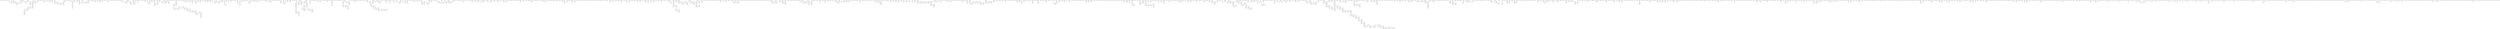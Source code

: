 digraph g
{

  /* list of nodes */
  "aaeA_4";
  "accA1";
  "accD_1";
  "aceE_1";
  "aceE_3";
  "acpP_3";
  "acp_2";
  "acp_3";
  "acyP";
  "adh2_1";
  "adh2_2";
  "ahpF_1";
  "ald_1";
  "ald_2";
  "alr1_1";
  "amiC";
  "amiE_1";
  "amsI_1";
  "amsI_2";
  "amtB_1";
  "apaH_1";
  "araB_1";
  "araB_2";
  "araB_3";
  "araF_1";
  "araF_2";
  "araG_1";
  "araG_2";
  "araH_1";
  "araH_2";
  "arcA_2";
  "argD";
  "argE_2";
  "argO";
  "argP_2";
  "aroB";
  "aroF_1";
  "aroF_2";
  "aroF_3";
  "aroF_4";
  "aroQ1";
  "artM_1";
  "asnC_2";
  "aspC_1";
  "astD_1";
  "atpD_1";
  "atpF_2";
  "bamA_1";
  "bamA_2";
  "bar";
  "barA_1";
  "bepA_1";
  "bglA";
  "bioA";
  "birA_1";
  "brnQ_4";
  "bsn";
  "cadB_1";
  "cadC";
  "cah_2";
  "catD";
  "cdaR_1";
  "cdaR_2";
  "celA";
  "chbA_1";
  "chbP_1";
  "chbP_2";
  "clpA_2";
  "clpB_1";
  "clpV1_2";
  "cmk";
  "cntI_1";
  "coaBC";
  "coaE_2";
  "cobB_1";
  "codB_2";
  "comM_1";
  "cpdA";
  "cph2";
  "cpxA_1";
  "cpxR_2";
  "cqsS_1";
  "csaA";
  "csdA_1";
  "csdA_3";
  "cspG_1";
  "cueR_1";
  "cugP";
  "curA_2";
  "cusS_1";
  "cysB_1";
  "cysD_1";
  "cysE_1";
  "cysK_1";
  "cysL";
  "cysS_2";
  "cysZ";
  "cytR";
  "dacA_3";
  "dacB";
  "dadA1_2";
  "dadA1_3";
  "dam";
  "damX_1";
  "dat";
  "dctD_3";
  "dctP_2";
  "dctQ";
  "dcuA_1";
  "ddc";
  "deaD_1";
  "der_2";
  "dgcQ";
  "dgcT";
  "dhaK_1";
  "dhaL_1";
  "djlA_1";
  "djlA_3";
  "dmlR_7";
  "dnaA";
  "dnaE2_1";
  "dnaE2_2";
  "dnaQ_2";
  "dnaX";
  "dosP";
  "dpnA";
  "dprE1";
  "dps2";
  "dsbA_3";
  "dsbD_1";
  "dsbD_3";
  "dsbD_4";
  "dsbD_6";
  "dsdC_1";
  "dsdC_2";
  "dsdC_4";
  "dsdX_1";
  "dsdX_2";
  "dsdX_3";
  "dusC_1";
  "ecfG";
  "ectA_2";
  "eda_3";
  "eltD_2";
  "endo I_1";
  "eno_1";
  "epsD";
  "epsD_1";
  "epsD_2";
  "epsL_1";
  "epsM_1";
  "fabA";
  "fabB_2";
  "fabD_1";
  "fabF_1";
  "fabF_2";
  "fabH1";
  "fabZ_1";
  "fadB_2";
  "fadD_1";
  "fadE_1";
  "fadE_3";
  "fadL_1";
  "fcl";
  "fdtA";
  "fdtB";
  "fetB";
  "fhs1";
  "flaD_1";
  "flaD_8";
  "fldA";
  "flgH_3";
  "fliI_3";
  "fni_2";
  "fnr";
  "folP_1";
  "frp_1";
  "frp_3";
  "fryB";
  "ftsE";
  "ftsX";
  "fucO";
  "fur";
  "fusA_2";
  "fusA_3";
  "gabD_2";
  "galT_1";
  "gap3_1";
  "gap3_3";
  "gapA_1";
  "gbpA_1";
  "gbpA_4";
  "gcvA_1";
  "gcvA_10";
  "gcvA_4";
  "gcvA_6";
  "gcvA_8";
  "gcvP_1";
  "gcvR_1";
  "gdhB_2";
  "gfcB";
  "glgB_1";
  "glmM_1";
  "glmM_2";
  "glnD";
  "glnG_1";
  "glnG_2";
  "gltA_1";
  "gltP_3";
  "gltS_3";
  "gltT";
  "gluQ";
  "glxK_1";
  "glxK_2";
  "gmd";
  "gmhB_1";
  "gmm";
  "gmuC";
  "gor_1";
  "gor_3";
  "gph_2";
  "gph_6";
  "gph_7";
  "gpsA_1";
  "grcA_1";
  "grcA_3";
  "greA";
  "groS_2";
  "group_100";
  "group_1000";
  "group_1004";
  "group_1005";
  "group_1008";
  "group_1010";
  "group_1011";
  "group_1013";
  "group_1014";
  "group_1017";
  "group_1018";
  "group_1019";
  "group_102";
  "group_1020";
  "group_1022";
  "group_1023";
  "group_1027";
  "group_1029";
  "group_103";
  "group_1031";
  "group_1033";
  "group_1034";
  "group_1036";
  "group_1037";
  "group_1039";
  "group_104";
  "group_1040";
  "group_1042";
  "group_1043";
  "group_1045";
  "group_1047";
  "group_1048";
  "group_1049";
  "group_105";
  "group_1050";
  "group_1051";
  "group_1054";
  "group_1056";
  "group_1058";
  "group_1060";
  "group_1063";
  "group_1064";
  "group_1065";
  "group_1066";
  "group_1067";
  "group_1068";
  "group_1069";
  "group_1070";
  "group_1071";
  "group_1073";
  "group_1074";
  "group_1076";
  "group_1078";
  "group_1080";
  "group_1084";
  "group_1085";
  "group_1088";
  "group_1091";
  "group_1092";
  "group_1095";
  "group_1096";
  "group_1097";
  "group_1098";
  "group_1099";
  "group_11";
  "group_1101";
  "group_1102";
  "group_1105";
  "group_1106";
  "group_1108";
  "group_1110";
  "group_1113";
  "group_1114";
  "group_1115";
  "group_1116";
  "group_1117";
  "group_1121";
  "group_1122";
  "group_1123";
  "group_1124";
  "group_1126";
  "group_1127";
  "group_1128";
  "group_1130";
  "group_1131";
  "group_1132";
  "group_1133";
  "group_1134";
  "group_1135";
  "group_1136";
  "group_1137";
  "group_1138";
  "group_1140";
  "group_1141";
  "group_1142";
  "group_1143";
  "group_1144";
  "group_1145";
  "group_1146";
  "group_1147";
  "group_1148";
  "group_1149";
  "group_1150";
  "group_1151";
  "group_1152";
  "group_1153";
  "group_1154";
  "group_1155";
  "group_1156";
  "group_1157";
  "group_1158";
  "group_1159";
  "group_1160";
  "group_1161";
  "group_1162";
  "group_1163";
  "group_1164";
  "group_1167";
  "group_1168";
  "group_1169";
  "group_117";
  "group_1172";
  "group_1174";
  "group_1175";
  "group_1176";
  "group_1177";
  "group_1178";
  "group_1179";
  "group_1180";
  "group_1181";
  "group_1182";
  "group_1183";
  "group_1184";
  "group_1185";
  "group_1186";
  "group_1188";
  "group_1189";
  "group_119";
  "group_1190";
  "group_1191";
  "group_1194";
  "group_1195";
  "group_12";
  "group_1200";
  "group_1202";
  "group_1203";
  "group_1204";
  "group_1205";
  "group_1207";
  "group_1208";
  "group_1209";
  "group_121";
  "group_1210";
  "group_1212";
  "group_1213";
  "group_1215";
  "group_1216";
  "group_1217";
  "group_1218";
  "group_1219";
  "group_122";
  "group_1221";
  "group_1222";
  "group_1224";
  "group_1226";
  "group_1227";
  "group_1228";
  "group_1229";
  "group_123";
  "group_1233";
  "group_1234";
  "group_1235";
  "group_1236";
  "group_1237";
  "group_1238";
  "group_1239";
  "group_124";
  "group_1240";
  "group_1241";
  "group_1242";
  "group_1243";
  "group_1244";
  "group_1245";
  "group_1247";
  "group_1248";
  "group_1249";
  "group_1252";
  "group_1253";
  "group_1254";
  "group_1257";
  "group_126";
  "group_1261";
  "group_1262";
  "group_1264";
  "group_1265";
  "group_1266";
  "group_1267";
  "group_1268";
  "group_1269";
  "group_1270";
  "group_1271";
  "group_1272";
  "group_1274";
  "group_1278";
  "group_1279";
  "group_128";
  "group_1280";
  "group_1283";
  "group_1284";
  "group_1285";
  "group_1287";
  "group_1288";
  "group_1289";
  "group_129";
  "group_1290";
  "group_1293";
  "group_1299";
  "group_13";
  "group_130";
  "group_1300";
  "group_1301";
  "group_1303";
  "group_1304";
  "group_1306";
  "group_1309";
  "group_131";
  "group_1310";
  "group_1312";
  "group_1313";
  "group_1314";
  "group_1315";
  "group_1317";
  "group_1318";
  "group_1319";
  "group_1320";
  "group_1324";
  "group_133";
  "group_1331";
  "group_1333";
  "group_1334";
  "group_1335";
  "group_1337";
  "group_1338";
  "group_1341";
  "group_1343";
  "group_1350";
  "group_1352";
  "group_1353";
  "group_1354";
  "group_1355";
  "group_1356";
  "group_1358";
  "group_1359";
  "group_1362";
  "group_1364";
  "group_1365";
  "group_1366";
  "group_1367";
  "group_1368";
  "group_1369";
  "group_137";
  "group_1370";
  "group_1371";
  "group_1372";
  "group_1373";
  "group_1374";
  "group_1375";
  "group_1376";
  "group_1377";
  "group_1378";
  "group_1379";
  "group_1380";
  "group_1381";
  "group_1382";
  "group_1384";
  "group_1387";
  "group_1389";
  "group_139";
  "group_1391";
  "group_1392";
  "group_1395";
  "group_1397";
  "group_14";
  "group_1403";
  "group_1404";
  "group_1406";
  "group_1410";
  "group_1411";
  "group_1413";
  "group_1414";
  "group_1415";
  "group_1416";
  "group_1417";
  "group_1418";
  "group_1419";
  "group_1420";
  "group_1421";
  "group_1422";
  "group_1423";
  "group_1424";
  "group_1425";
  "group_1426";
  "group_1427";
  "group_1428";
  "group_1429";
  "group_1430";
  "group_1431";
  "group_1432";
  "group_1438";
  "group_1439";
  "group_144";
  "group_1440";
  "group_1441";
  "group_1442";
  "group_1443";
  "group_1446";
  "group_1448";
  "group_1449";
  "group_145";
  "group_1450";
  "group_1451";
  "group_1453";
  "group_1454";
  "group_1455";
  "group_1457";
  "group_1458";
  "group_1459";
  "group_146";
  "group_1460";
  "group_1461";
  "group_1462";
  "group_1463";
  "group_1464";
  "group_1465";
  "group_1466";
  "group_1467";
  "group_1469";
  "group_147";
  "group_1474";
  "group_1476";
  "group_1478";
  "group_1479";
  "group_1480";
  "group_1481";
  "group_1482";
  "group_1483";
  "group_1484";
  "group_1489";
  "group_1490";
  "group_1492";
  "group_1494";
  "group_1497";
  "group_1498";
  "group_1499";
  "group_15";
  "group_1500";
  "group_1501";
  "group_1502";
  "group_1503";
  "group_1504";
  "group_1505";
  "group_1506";
  "group_1512";
  "group_1515";
  "group_1519";
  "group_1520";
  "group_1522";
  "group_1524";
  "group_1527";
  "group_1530";
  "group_1531";
  "group_1532";
  "group_1533";
  "group_1534";
  "group_1536";
  "group_1537";
  "group_1538";
  "group_1541";
  "group_1542";
  "group_1544";
  "group_1546";
  "group_1548";
  "group_1549";
  "group_1551";
  "group_1552";
  "group_1553";
  "group_1554";
  "group_1555";
  "group_1556";
  "group_1557";
  "group_1558";
  "group_1559";
  "group_156";
  "group_1560";
  "group_1562";
  "group_1564";
  "group_1565";
  "group_1566";
  "group_1567";
  "group_1569";
  "group_157";
  "group_1570";
  "group_1571";
  "group_1572";
  "group_1573";
  "group_1574";
  "group_1575";
  "group_1576";
  "group_1577";
  "group_1579";
  "group_158";
  "group_1580";
  "group_1581";
  "group_1582";
  "group_1583";
  "group_1584";
  "group_1585";
  "group_1586";
  "group_1587";
  "group_1588";
  "group_1590";
  "group_1591";
  "group_1592";
  "group_1593";
  "group_1595";
  "group_1596";
  "group_1599";
  "group_16";
  "group_1600";
  "group_1604";
  "group_1605";
  "group_1606";
  "group_1607";
  "group_1609";
  "group_1611";
  "group_1614";
  "group_1615";
  "group_1616";
  "group_1617";
  "group_1618";
  "group_1619";
  "group_1620";
  "group_1621";
  "group_1622";
  "group_1624";
  "group_1625";
  "group_1626";
  "group_1627";
  "group_1628";
  "group_1629";
  "group_1630";
  "group_1631";
  "group_1632";
  "group_1633";
  "group_1634";
  "group_1635";
  "group_1636";
  "group_1637";
  "group_1638";
  "group_1639";
  "group_164";
  "group_1640";
  "group_1641";
  "group_1642";
  "group_1643";
  "group_1644";
  "group_1645";
  "group_1646";
  "group_1647";
  "group_1648";
  "group_1649";
  "group_1650";
  "group_1651";
  "group_1652";
  "group_1653";
  "group_1656";
  "group_1657";
  "group_1658";
  "group_1659";
  "group_166";
  "group_1660";
  "group_1661";
  "group_1662";
  "group_1663";
  "group_1664";
  "group_1665";
  "group_1666";
  "group_1668";
  "group_1669";
  "group_1671";
  "group_1672";
  "group_1677";
  "group_1684";
  "group_1685";
  "group_169";
  "group_1692";
  "group_1693";
  "group_1696";
  "group_1698";
  "group_1699";
  "group_17";
  "group_170";
  "group_1701";
  "group_1702";
  "group_1703";
  "group_1704";
  "group_1705";
  "group_1706";
  "group_1707";
  "group_1709";
  "group_1717";
  "group_1724";
  "group_173";
  "group_1733";
  "group_1736";
  "group_174";
  "group_1747";
  "group_1748";
  "group_1749";
  "group_1751";
  "group_1752";
  "group_1753";
  "group_1754";
  "group_1755";
  "group_1756";
  "group_1757";
  "group_1760";
  "group_1761";
  "group_1762";
  "group_1763";
  "group_1764";
  "group_1765";
  "group_1770";
  "group_1771";
  "group_1772";
  "group_1773";
  "group_1774";
  "group_1775";
  "group_1776";
  "group_1777";
  "group_1778";
  "group_1779";
  "group_1780";
  "group_1781";
  "group_1782";
  "group_1783";
  "group_1784";
  "group_1785";
  "group_1786";
  "group_1787";
  "group_1788";
  "group_1789";
  "group_1790";
  "group_1791";
  "group_1792";
  "group_1793";
  "group_1794";
  "group_1795";
  "group_1796";
  "group_1797";
  "group_18";
  "group_1801";
  "group_1802";
  "group_1803";
  "group_1804";
  "group_1805";
  "group_1806";
  "group_1807";
  "group_1808";
  "group_1809";
  "group_1810";
  "group_1811";
  "group_1812";
  "group_1813";
  "group_1814";
  "group_1815";
  "group_1816";
  "group_1817";
  "group_1820";
  "group_1821";
  "group_1822";
  "group_1823";
  "group_1824";
  "group_1825";
  "group_1826";
  "group_1827";
  "group_1828";
  "group_1829";
  "group_1830";
  "group_1831";
  "group_1833";
  "group_1834";
  "group_1835";
  "group_1836";
  "group_1837";
  "group_1838";
  "group_1839";
  "group_1840";
  "group_1841";
  "group_1842";
  "group_1843";
  "group_1844";
  "group_1845";
  "group_1846";
  "group_1847";
  "group_1848";
  "group_1849";
  "group_1850";
  "group_1851";
  "group_1852";
  "group_1853";
  "group_1854";
  "group_1855";
  "group_1856";
  "group_1857";
  "group_1858";
  "group_1859";
  "group_1860";
  "group_1861";
  "group_1862";
  "group_1863";
  "group_1864";
  "group_1866";
  "group_1867";
  "group_1868";
  "group_1869";
  "group_187";
  "group_1870";
  "group_1871";
  "group_1872";
  "group_1874";
  "group_1875";
  "group_1876";
  "group_1877";
  "group_1878";
  "group_1879";
  "group_1880";
  "group_1881";
  "group_1882";
  "group_1883";
  "group_1884";
  "group_1885";
  "group_1886";
  "group_1887";
  "group_1888";
  "group_1889";
  "group_1892";
  "group_1897";
  "group_1899";
  "group_1904";
  "group_1906";
  "group_191";
  "group_1910";
  "group_1911";
  "group_1912";
  "group_1913";
  "group_1914";
  "group_1915";
  "group_1916";
  "group_1917";
  "group_1918";
  "group_1919";
  "group_1925";
  "group_1926";
  "group_1927";
  "group_1928";
  "group_1930";
  "group_1932";
  "group_1934";
  "group_1936";
  "group_1937";
  "group_1938";
  "group_1939";
  "group_1940";
  "group_1942";
  "group_1943";
  "group_1946";
  "group_1947";
  "group_1949";
  "group_1950";
  "group_1951";
  "group_1952";
  "group_1953";
  "group_1954";
  "group_1955";
  "group_1956";
  "group_1957";
  "group_1958";
  "group_1959";
  "group_1960";
  "group_1961";
  "group_1962";
  "group_1963";
  "group_197";
  "group_1971";
  "group_1973";
  "group_1974";
  "group_1975";
  "group_1976";
  "group_1977";
  "group_1978";
  "group_1979";
  "group_198";
  "group_1980";
  "group_1981";
  "group_1983";
  "group_1984";
  "group_1985";
  "group_1986";
  "group_1987";
  "group_1988";
  "group_1989";
  "group_199";
  "group_1998";
  "group_2";
  "group_20";
  "group_2000";
  "group_2001";
  "group_2002";
  "group_2003";
  "group_2004";
  "group_2005";
  "group_2006";
  "group_2007";
  "group_2008";
  "group_2009";
  "group_2010";
  "group_2011";
  "group_2012";
  "group_2013";
  "group_2015";
  "group_2016";
  "group_2017";
  "group_2018";
  "group_2019";
  "group_2021";
  "group_2026";
  "group_2027";
  "group_2028";
  "group_2029";
  "group_2030";
  "group_2032";
  "group_2033";
  "group_2034";
  "group_2036";
  "group_2041";
  "group_2042";
  "group_2043";
  "group_2044";
  "group_2045";
  "group_2046";
  "group_2047";
  "group_2048";
  "group_2050";
  "group_2051";
  "group_2052";
  "group_2056";
  "group_2058";
  "group_2059";
  "group_2061";
  "group_2063";
  "group_2065";
  "group_2066";
  "group_2067";
  "group_2068";
  "group_2069";
  "group_2070";
  "group_2071";
  "group_2072";
  "group_2073";
  "group_2074";
  "group_2076";
  "group_2079";
  "group_2082";
  "group_2084";
  "group_2086";
  "group_2088";
  "group_2089";
  "group_2090";
  "group_2092";
  "group_2100";
  "group_2101";
  "group_2102";
  "group_2103";
  "group_2109";
  "group_211";
  "group_2111";
  "group_2112";
  "group_2114";
  "group_2116";
  "group_2122";
  "group_2123";
  "group_2124";
  "group_2126";
  "group_2127";
  "group_2128";
  "group_2132";
  "group_215";
  "group_2231";
  "group_225";
  "group_230";
  "group_232";
  "group_234";
  "group_236";
  "group_2381";
  "group_2382";
  "group_240";
  "group_242";
  "group_244";
  "group_246";
  "group_248";
  "group_252";
  "group_254";
  "group_256";
  "group_26";
  "group_2667";
  "group_2668";
  "group_2675";
  "group_2676";
  "group_269";
  "group_2690";
  "group_2691";
  "group_27";
  "group_272";
  "group_274";
  "group_2741";
  "group_2742";
  "group_2759";
  "group_2760";
  "group_278";
  "group_2783";
  "group_2784";
  "group_280";
  "group_2807";
  "group_2808";
  "group_283";
  "group_2847";
  "group_2848";
  "group_285";
  "group_2868";
  "group_2869";
  "group_2871";
  "group_2872";
  "group_2876";
  "group_2877";
  "group_2880";
  "group_2881";
  "group_29";
  "group_292";
  "group_2995";
  "group_2996";
  "group_3";
  "group_30";
  "group_3071";
  "group_3072";
  "group_31";
  "group_3106";
  "group_3107";
  "group_318";
  "group_321";
  "group_326";
  "group_3263";
  "group_3264";
  "group_33";
  "group_331";
  "group_333";
  "group_335";
  "group_337";
  "group_338";
  "group_340";
  "group_343";
  "group_344";
  "group_346";
  "group_3462";
  "group_3463";
  "group_351";
  "group_3513";
  "group_3515";
  "group_3516";
  "group_353";
  "group_355";
  "group_358";
  "group_3582";
  "group_3583";
  "group_3595";
  "group_36";
  "group_361";
  "group_362";
  "group_363";
  "group_364";
  "group_3663";
  "group_3669";
  "group_3670";
  "group_370";
  "group_371";
  "group_372";
  "group_373";
  "group_376";
  "group_377";
  "group_378";
  "group_38";
  "group_380";
  "group_381";
  "group_3813";
  "group_3814";
  "group_382";
  "group_383";
  "group_3832";
  "group_3833";
  "group_385";
  "group_386";
  "group_3883";
  "group_3884";
  "group_392";
  "group_393";
  "group_394";
  "group_395";
  "group_40";
  "group_400";
  "group_401";
  "group_408";
  "group_409";
  "group_4091";
  "group_4092";
  "group_4096";
  "group_4097";
  "group_41";
  "group_410";
  "group_411";
  "group_4128";
  "group_4129";
  "group_414";
  "group_4144";
  "group_4145";
  "group_418";
  "group_420";
  "group_421";
  "group_423";
  "group_4238";
  "group_4239";
  "group_424";
  "group_4242";
  "group_4243";
  "group_4244";
  "group_4245";
  "group_428";
  "group_429";
  "group_4307";
  "group_4308";
  "group_4329";
  "group_4330";
  "group_4331";
  "group_4343";
  "group_435";
  "group_4355";
  "group_436";
  "group_4361";
  "group_4399";
  "group_4400";
  "group_441";
  "group_442";
  "group_4427";
  "group_4428";
  "group_4447";
  "group_4448";
  "group_4449";
  "group_4452";
  "group_446";
  "group_4464";
  "group_447";
  "group_4477";
  "group_448";
  "group_449";
  "group_4491";
  "group_45";
  "group_4506";
  "group_451";
  "group_452";
  "group_4521";
  "group_4522";
  "group_4527";
  "group_4532";
  "group_4547";
  "group_4550";
  "group_4551";
  "group_4553";
  "group_46";
  "group_460";
  "group_461";
  "group_4648";
  "group_4657";
  "group_4659";
  "group_47";
  "group_4708";
  "group_4716";
  "group_4720";
  "group_4742";
  "group_4743";
  "group_4752";
  "group_4753";
  "group_4755";
  "group_4756";
  "group_4757";
  "group_4779";
  "group_4780";
  "group_4830";
  "group_4873";
  "group_4879";
  "group_4881";
  "group_4883";
  "group_4885";
  "group_4910";
  "group_4911";
  "group_4912";
  "group_4932";
  "group_4933";
  "group_4991";
  "group_4993";
  "group_5";
  "group_5040";
  "group_5077";
  "group_5079";
  "group_51";
  "group_5104";
  "group_5107";
  "group_5218";
  "group_5219";
  "group_5298";
  "group_53";
  "group_5310";
  "group_5312";
  "group_5328";
  "group_5329";
  "group_5339";
  "group_5356";
  "group_5357";
  "group_5382";
  "group_5383";
  "group_5384";
  "group_5392";
  "group_5394";
  "group_5411";
  "group_544";
  "group_5442";
  "group_5443";
  "group_5459";
  "group_5460";
  "group_5506";
  "group_5507";
  "group_5508";
  "group_5510";
  "group_5523";
  "group_5532";
  "group_5533";
  "group_5534";
  "group_5542";
  "group_5546";
  "group_5569";
  "group_5570";
  "group_5571";
  "group_5577";
  "group_5578";
  "group_5579";
  "group_5582";
  "group_574";
  "group_575";
  "group_581";
  "group_582";
  "group_5882";
  "group_5883";
  "group_5890";
  "group_5891";
  "group_594";
  "group_595";
  "group_6";
  "group_615";
  "group_616";
  "group_66";
  "group_676";
  "group_677";
  "group_718";
  "group_719";
  "group_72";
  "group_720";
  "group_721";
  "group_736";
  "group_737";
  "group_78";
  "group_79";
  "group_8";
  "group_82";
  "group_822";
  "group_823";
  "group_824";
  "group_825";
  "group_826";
  "group_827";
  "group_828";
  "group_829";
  "group_834";
  "group_835";
  "group_836";
  "group_837";
  "group_841";
  "group_842";
  "group_843";
  "group_844";
  "group_845";
  "group_85";
  "group_851";
  "group_853";
  "group_854";
  "group_855";
  "group_856";
  "group_857";
  "group_859";
  "group_86";
  "group_862";
  "group_864";
  "group_865";
  "group_866";
  "group_867";
  "group_872";
  "group_875";
  "group_876";
  "group_877";
  "group_879";
  "group_881";
  "group_882";
  "group_883";
  "group_885";
  "group_889";
  "group_890";
  "group_892";
  "group_894";
  "group_895";
  "group_896";
  "group_898";
  "group_899";
  "group_900";
  "group_901";
  "group_902";
  "group_904";
  "group_905";
  "group_907";
  "group_908";
  "group_909";
  "group_910";
  "group_911";
  "group_914";
  "group_916";
  "group_917";
  "group_918";
  "group_919";
  "group_921";
  "group_923";
  "group_924";
  "group_927";
  "group_93";
  "group_930";
  "group_931";
  "group_932";
  "group_933";
  "group_936";
  "group_937";
  "group_938";
  "group_939";
  "group_94";
  "group_940";
  "group_947";
  "group_948";
  "group_950";
  "group_953";
  "group_954";
  "group_955";
  "group_957";
  "group_958";
  "group_96";
  "group_961";
  "group_962";
  "group_964";
  "group_965";
  "group_966";
  "group_969";
  "group_97";
  "group_971";
  "group_973";
  "group_974";
  "group_975";
  "group_977";
  "group_978";
  "group_980";
  "group_982";
  "group_983";
  "group_985";
  "group_986";
  "group_987";
  "group_988";
  "group_989";
  "group_990";
  "group_991";
  "group_994";
  "group_995";
  "group_996";
  "group_997";
  "group_999";
  "grxD";
  "gshB_1";
  "gspK_1";
  "gspK_3";
  "gtaB_2";
  "gtaB_3";
  "guaA_1";
  "guaA_2";
  "guaB_1";
  "guaB_2";
  "hcpA";
  "hemA_2";
  "hemA_3";
  "hemL_1";
  "hemL_2";
  "hemX";
  "hepA";
  "hflC_1";
  "hfq";
  "hinT_1";
  "hinT_2";
  "hipA";
  "hisF_1";
  "hit_1";
  "hit_2";
  "hldD";
  "hmuU";
  "hmuV";
  "holA";
  "holD_1";
  "hscA_1";
  "hslV_1";
  "htpG_1";
  "hutG_1";
  "hutZ_1";
  "ihfA_2";
  "ilvD_2";
  "ilvE_1";
  "ilvE_3";
  "ilvG_1";
  "ilvG_2";
  "ilvG_3";
  "ilvG_5";
  "ilvM_1";
  "ilvM_2";
  "ilvM_4";
  "imm";
  "infA";
  "intA_2";
  "intA_4";
  "intA_5";
  "iolG";
  "iscA";
  "iscU";
  "ispA_1";
  "ispE";
  "ispF_1";
  "ispG_1";
  "kat";
  "katG_1";
  "kbl_2";
  "kdgK_5";
  "kdgM";
  "kdgM_1";
  "kdgM_2";
  "kdgM_3";
  "kdgR_1";
  "kdgR_3";
  "kduD_1";
  "kduD_3";
  "kefC_3";
  "ktrB_2";
  "legG";
  "legI";
  "leuA_1";
  "leuA_2";
  "leuB_1";
  "leuB_3";
  "leuB_4";
  "leuC_1";
  "leuC_3";
  "leuD1_1";
  "leuD1_2";
  "leuD1_4";
  "leuO_1";
  "leuO_3";
  "leuS_1";
  "lgt";
  "lhgD_2";
  "liaS";
  "licH_3";
  "lipB";
  "liuE_1";
  "livH_2";
  "lolB";
  "lpp_2";
  "lpxM";
  "luxN";
  "lysO";
  "malG_1";
  "manA_2";
  "manA_4";
  "manC1";
  "mazG";
  "mcpP_2";
  "mdh_1";
  "mdtL_3";
  "menB_1";
  "menB_4";
  "menE_3";
  "metF_2";
  "metG";
  "metH_1";
  "metH_2";
  "metH_3";
  "metH_4";
  "metJ";
  "metN_2";
  "mexB_1";
  "mggB";
  "miaA";
  "miaB_1";
  "miaB_2";
  "miaB_3";
  "minD";
  "minE";
  "mlaA_1";
  "mlc_1";
  "mmsA_1";
  "mmsB_1";
  "mnmA_1";
  "moaA_2";
  "motB_1";
  "mprA_2";
  "mrcB_2";
  "mrdA";
  "mscS_2";
  "msrC";
  "mtlD_1";
  "mukB_1";
  "murC_1";
  "murE_2";
  "murG_1";
  "murI";
  "murJ_1";
  "murJ_2";
  "mutS_1";
  "mutY";
  "nadD";
  "nagK_1";
  "nasA_2";
  "neuA_1";
  "neuA_2";
  "nfdA_1";
  "nhaP2_3";
  "nhaR_1";
  "nimR_2";
  "nit1_2";
  "norG_1";
  "norG_3";
  "norM_1";
  "norR_1";
  "norR_2";
  "nrdA_1";
  "nrdA_3";
  "nrdB_1";
  "nrdR";
  "nreC_1";
  "nspC";
  "nth";
  "nusG";
  "oadA_1";
  "oah1_1";
  "oah1_2";
  "ogl_1";
  "ompA_6";
  "ompR_2";
  "ompR_3";
  "ompU_1";
  "oppC_2";
  "paaK";
  "pabB_1";
  "pal_3";
  "pal_8";
  "pelX_1";
  "pelX_2";
  "pepN_1";
  "per";
  "petB";
  "pflA_1";
  "pgk";
  "pglE";
  "pglF_1";
  "pglF_2";
  "pgpA";
  "pheT_2";
  "phnR_2";
  "phnX_1";
  "phoB_1";
  "phoB_2";
  "pilA";
  "pilQ_1";
  "pilQ_2";
  "plsB_2";
  "pmbA_3";
  "pnp_1";
  "polA_1";
  "polA_2";
  "polA_3";
  "polB";
  "pomA";
  "pomA_1";
  "pomA_2";
  "por_1";
  "potB_1";
  "potD_1";
  "ppc_2";
  "ppsA_1";
  "pqiB_1";
  "prfA_2";
  "prfB_1";
  "priA_1";
  "priA_2";
  "proA";
  "proB";
  "proQ";
  "psaA";
  "psd_1";
  "pstB3_1";
  "pstC_1";
  "ptrB_3";
  "ptsG_1";
  "ptsG_3";
  "ptsH";
  "ptsI";
  "ptsI_2";
  "ptxB";
  "pucG_2";
  "pucG_4";
  "purE_1";
  "purM_1";
  "purR_1";
  "purU";
  "putA_1";
  "putA_3";
  "pyrD_2";
  "pyrG_1";
  "queF_2";
  "radD_1";
  "rapA_1";
  "rarA_1";
  "rarD_1";
  "ratA_1";
  "ratA_2";
  "ratA_3";
  "rbsK_2";
  "rbsR_1";
  "rcnR";
  "rdgB";
  "recD2";
  "recO";
  "relA";
  "relA_2";
  "relE";
  "rfaF";
  "rfbB_1";
  "rfbC";
  "rfbD";
  "rffG";
  "rffH";
  "rfnT";
  "rhaA";
  "rhaB";
  "rhaD";
  "rhaR_1";
  "rhlE_1";
  "rhlE_2";
  "ribBA";
  "ribC";
  "ribD_1";
  "ribD_2";
  "ribH";
  "rlmE";
  "rlmF_1";
  "rlmI_1";
  "rlmL_2";
  "rlpA";
  "rmf";
  "rnfA";
  "rnfB";
  "rnfD";
  "rnfE";
  "rnfG";
  "rnfH_1";
  "rnhA";
  "rnhA_1";
  "rnhA_2";
  "rnhA_3";
  "rnj";
  "rnr_1";
  "rnt";
  "rplA";
  "rplF_1";
  "rplI";
  "rplJ";
  "rplK";
  "rplM_1";
  "rplO";
  "rplR";
  "rplU";
  "rpmD";
  "rpmG_1";
  "rpmG_2";
  "rpmJ";
  "rpoB_1";
  "rpoC_1";
  "rpoH";
  "rpoS_1";
  "rpsA_1";
  "rpsE";
  "rpsH_1";
  "rpsH_2";
  "rpsJ_1";
  "rpsL";
  "rpsM";
  "rpsT";
  "rseA";
  "rseB";
  "rsmH_1";
  "rstA_1";
  "rsxC_1";
  "rsxC_2";
  "rutB";
  "satP_1";
  "satP_2";
  "scpB";
  "sdhC_1";
  "sdhD_1";
  "secD_1";
  "secE";
  "secY";
  "serA_2";
  "serS";
  "slyA_4";
  "smc_2";
  "smpB_1";
  "smpB_2";
  "smpB_3";
  "smrA";
  "sodA_2";
  "sodB";
  "sohB_1";
  "sohB_2";
  "speB";
  "srkA_2";
  "sstT_1";
  "sucA_1";
  "sucB_1";
  "sucB_2";
  "syd_1";
  "tatA_1";
  "tatA_3";
  "tdh1_1";
  "tdhA";
  "thrA";
  "thrC_2";
  "thrS_2";
  "thyA_1";
  "tmk_2";
  "tnpR_1";
  "tnpR_2";
  "tpiA_2";
  "tpiA_3";
  "trpR";
  "trpR_2";
  "truA_1";
  "tsaB";
  "tsaE_1";
  "tsdA";
  "tsx";
  "tusB";
  "tusE";
  "tyrA_1";
  "ubiF";
  "ubiX_1";
  "ugd";
  "ulaC_1";
  "ulaF_1";
  "ulaF_2";
  "umpA_1";
  "ung_2";
  "uppP";
  "uvrY";
  "waaA";
  "wbbD";
  "wbgU";
  "wbnK";
  "wzc_1";
  "wzc_2";
  "wzzE";
  "xerC_1";
  "xerC_2";
  "xerC_4";
  "xerD_3";
  "xni";
  "yadH";
  "yafV";
  "ybaK_1";
  "ybfF";
  "ybgC";
  "ybiI";
  "ybjL";
  "yccA";
  "ycdZ";
  "yceI";
  "yceJ";
  "ycfH_1";
  "yciB";
  "ycjG_2";
  "ydcV_2";
  "ydhC_3";
  "ydhF_2";
  "ydhR_1";
  "ydhR_2";
  "ydiK_4";
  "yebS_1";
  "yecD_1";
  "yecM";
  "yecN_1";
  "yedJ_2";
  "yffB_1";
  "ygdG";
  "ygfA";
  "ygjH_1";
  "ygjK_2";
  "ygjV_1";
  "ygjV_3";
  "ygjV_4";
  "yhbY";
  "yhfA_2";
  "yhgF_1";
  "yhgF_2";
  "yiaW";
  "yiaW_1";
  "yiaW_2";
  "yibH";
  "yidZ_5";
  "yieH";
  "yihG_2";
  "yjbR_1";
  "yjjG";
  "ymdB_2";
  "ynjB_2";
  "ynjF_2";
  "yoaA";
  "yohD_1";
  "yohD_3";
  "ypeA";
  "yscG";
  "yscG_1";
  "yscG_2";
  "yscL_1";
  "ytfJ_1";
  "yvgN";
  "yxeM";
  "yyaP";
  "zapA";
  "zapB";
  "zapE";
  "zntA_1";

  /* list of edges */
  "aaeA_4" -> "aaeA_4" [weight = "1"];
  "accD_1" -> "accD_1" [weight = "1"];
  "aceE_1" -> "aceE_1" [weight = "1"];
  "acp_2" -> "dadA1_2" [weight = "1"];
  "acp_3" -> "group_2668" [weight = "1"];
  "adh2_1" -> "group_1202" [weight = "1"];
  "ahpF_1" -> "ahpF_1" [weight = "1"];
  "ald_1" -> "ald_1" [weight = "1"];
  "ald_2" -> "group_1257" [weight = "1"];
  "alr1_1" -> "alr1_1" [weight = "1"];
  "amiC" -> "tsaE_1" [weight = "1"];
  "amsI_2" -> "group_5460" [weight = "1"];
  "araB_1" -> "ulaF_1" [weight = "1"];
  "araB_2" -> "araB_3" [weight = "1"];
  "araB_3" -> "ulaF_2" [weight = "1"];
  "araF_1" -> "araG_1" [weight = "1"];
  "araF_2" -> "araB_2" [weight = "1"];
  "araG_2" -> "araF_2" [weight = "1"];
  "araH_1" -> "araG_1" [weight = "1"];
  "araH_1" -> "group_5442" [weight = "1"];
  "araH_2" -> "araG_2" [weight = "1"];
  "arcA_2" -> "group_2114" [weight = "1"];
  "argD" -> "group_1668" [weight = "1"];
  "argE_2" -> "argE_2" [weight = "1"];
  "argO" -> "argP_2" [weight = "1"];
  "aroB" -> "damX_1" [weight = "1"];
  "aroF_3" -> "tyrA_1" [weight = "1"];
  "aroF_4" -> "aroF_4" [weight = "1"];
  "artM_1" -> "group_977" [weight = "1"];
  "asnC_2" -> "asnC_2" [weight = "1"];
  "aspC_1" -> "aspC_1" [weight = "1"];
  "astD_1" -> "astD_1" [weight = "1"];
  "atpD_1" -> "atpD_1" [weight = "1"];
  "bamA_1" -> "bamA_1" [weight = "1"];
  "barA_1" -> "barA_1" [weight = "1"];
  "bar" -> "group_1124" [weight = "1"];
  "bepA_1" -> "pal_8" [weight = "1"];
  "bglA" -> "chbA_1" [weight = "1"];
  "bglA" -> "group_1194" [weight = "1"];
  "birA_1" -> "birA_1" [weight = "1"];
  "brnQ_4" -> "brnQ_4" [weight = "1"];
  "cadB_1" -> "endo I_1" [weight = "1"];
  "cdaR_1" -> "group_5532" [weight = "1"];
  "cdaR_2" -> "dsdX_2" [weight = "1"];
  "cdaR_2" -> "group_5533" [weight = "1"];
  "chbP_1" -> "chbP_1" [weight = "1"];
  "chbP_2" -> "chbP_2" [weight = "1"];
  "clpB_1" -> "clpB_1" [weight = "1"];
  "clpV1_2" -> "hcpA" [weight = "1"];
  "coaE_2" -> "coaE_2" [weight = "1"];
  "comM_1" -> "group_1261" [weight = "1"];
  "cph2" -> "group_1333" [weight = "1"];
  "cpxR_2" -> "group_1474" [weight = "1"];
  "cqsS_1" -> "cqsS_1" [weight = "1"];
  "csdA_3" -> "csdA_3" [weight = "1"];
  "cspG_1" -> "group_1653" [weight = "1"];
  "cugP" -> "epsM_1" [weight = "1"];
  "cugP" -> "neuA_2" [weight = "1"];
  "cysB_1" -> "cysB_1" [weight = "1"];
  "cysD_1" -> "cysD_1" [weight = "1"];
  "cysE_1" -> "group_1287" [weight = "1"];
  "cysK_1" -> "ptsH" [weight = "1"];
  "cysS_2" -> "cysS_2" [weight = "1"];
  "cysZ" -> "cysK_1" [weight = "1"];
  "dacA_3" -> "group_2109" [weight = "1"];
  "dadA1_3" -> "acp_3" [weight = "1"];
  "dadA1_3" -> "gcvA_8" [weight = "1"];
  "dam" -> "damX_1" [weight = "1"];
  "dat" -> "fadE_1" [weight = "1"];
  "ddc" -> "ddc" [weight = "1"];
  "der_2" -> "der_2" [weight = "1"];
  "dgcQ" -> "dgcQ" [weight = "1"];
  "dgcT" -> "csdA_1" [weight = "1"];
  "dhaK_1" -> "dhaK_1" [weight = "1"];
  "dhaL_1" -> "dhaL_1" [weight = "1"];
  "djlA_3" -> "group_5384" [weight = "1"];
  "dmlR_7" -> "group_1596" [weight = "1"];
  "dmlR_7" -> "yjjG" [weight = "1"];
  "dnaQ_2" -> "dnaQ_2" [weight = "1"];
  "dnaX" -> "dnaX" [weight = "1"];
  "dpnA" -> "group_2015" [weight = "1"];
  "dprE1" -> "group_1942" [weight = "1"];
  "dps2" -> "bamA_2" [weight = "1"];
  "dsbA_3" -> "yihG_2" [weight = "1"];
  "dsbD_1" -> "dsbD_1" [weight = "1"];
  "dsbD_3" -> "dsbD_3" [weight = "1"];
  "dsbD_4" -> "dsbD_4" [weight = "1"];
  "dsbD_6" -> "group_1466" [weight = "1"];
  "dsdC_2" -> "group_1167" [weight = "1"];
  "dsdC_4" -> "gcvA_8" [weight = "1"];
  "dsdX_1" -> "cdaR_1" [weight = "1"];
  "dusC_1" -> "dusC_1" [weight = "1"];
  "ectA_2" -> "ectA_2" [weight = "1"];
  "eda_3" -> "group_225" [weight = "1"];
  "eltD_2" -> "eltD_2" [weight = "1"];
  "eno_1" -> "eno_1" [weight = "1"];
  "epsD_1" -> "epsD_1" [weight = "1"];
  "epsD_2" -> "epsD_2" [weight = "1"];
  "epsL_1" -> "group_1224" [weight = "1"];
  "epsM_1" -> "legI" [weight = "1"];
  "fabA" -> "rmf" [weight = "1"];
  "fabD_1" -> "fabD_1" [weight = "1"];
  "fabF_1" -> "group_973" [weight = "1"];
  "fabF_2" -> "fabF_2" [weight = "1"];
  "fabZ_1" -> "fabZ_1" [weight = "1"];
  "fadB_2" -> "fadB_2" [weight = "1"];
  "fadD_1" -> "fadD_1" [weight = "1"];
  "fadE_3" -> "group_1341" [weight = "1"];
  "fadL_1" -> "cah_2" [weight = "1"];
  "fdtA" -> "group_1934" [weight = "1"];
  "fdtB" -> "group_1934" [weight = "1"];
  "fdtB" -> "group_1936" [weight = "1"];
  "fhs1" -> "fhs1" [weight = "1"];
  "fldA" -> "group_1899" [weight = "1"];
  "fliI_3" -> "gltP_3" [weight = "1"];
  "fni_2" -> "fni_2" [weight = "1"];
  "fnr" -> "group_1801" [weight = "1"];
  "folP_1" -> "group_460" [weight = "1"];
  "frp_1" -> "group_4657" [weight = "1"];
  "frp_1" -> "group_5459" [weight = "1"];
  "frp_3" -> "group_4659" [weight = "1"];
  "fryB" -> "purM_1" [weight = "1"];
  "ftsX" -> "group_1519" [weight = "1"];
  "fucO" -> "group_1200" [weight = "1"];
  "fusA_2" -> "fusA_2" [weight = "1"];
  "fusA_3" -> "fusA_3" [weight = "1"];
  "gabD_2" -> "mcpP_2" [weight = "1"];
  "galT_1" -> "galT_1" [weight = "1"];
  "gap3_3" -> "gap3_3" [weight = "1"];
  "gapA_1" -> "group_1303" [weight = "1"];
  "gbpA_1" -> "group_5077" [weight = "1"];
  "gbpA_4" -> "group_5079" [weight = "1"];
  "gcvA_10" -> "ompA_6" [weight = "1"];
  "gcvA_1" -> "dsdC_1" [weight = "1"];
  "gcvP_1" -> "priA_1" [weight = "1"];
  "gcvR_1" -> "gcvR_1" [weight = "1"];
  "gdhB_2" -> "gdhB_2" [weight = "1"];
  "glnG_1" -> "glnG_1" [weight = "1"];
  "glnG_2" -> "glnG_2" [weight = "1"];
  "gltA_1" -> "group_1004" [weight = "1"];
  "gltS_3" -> "gltS_3" [weight = "1"];
  "glxK_1" -> "dsdX_1" [weight = "1"];
  "glxK_1" -> "norG_1" [weight = "1"];
  "glxK_2" -> "dsdX_2" [weight = "1"];
  "gmd" -> "fcl" [weight = "1"];
  "gmhB_1" -> "gmhB_1" [weight = "1"];
  "gmm" -> "fcl" [weight = "1"];
  "gmm" -> "manC1" [weight = "1"];
  "gmuC" -> "group_1188" [weight = "1"];
  "gmuC" -> "group_5312" [weight = "1"];
  "gor_1" -> "group_829" [weight = "1"];
  "gor_3" -> "gor_3" [weight = "1"];
  "gph_2" -> "group_1097" [weight = "1"];
  "gph_2" -> "group_5577" [weight = "1"];
  "gph_6" -> "group_4881" [weight = "1"];
  "gph_6" -> "group_5579" [weight = "1"];
  "gpsA_1" -> "group_907" [weight = "1"];
  "grcA_1" -> "group_1254" [weight = "1"];
  "group_1000" -> "group_1000" [weight = "1"];
  "group_1005" -> "pabB_1" [weight = "1"];
  "group_1010" -> "group_1010" [weight = "1"];
  "group_1011" -> "group_1011" [weight = "1"];
  "group_1013" -> "group_1013" [weight = "1"];
  "group_1014" -> "group_1014" [weight = "1"];
  "group_1017" -> "group_1018" [weight = "1"];
  "group_1019" -> "group_1019" [weight = "1"];
  "group_1020" -> "group_1020" [weight = "1"];
  "group_1023" -> "cpxA_1" [weight = "1"];
  "group_1027" -> "group_1027" [weight = "1"];
  "group_1029" -> "group_1029" [weight = "1"];
  "group_1031" -> "ogl_1" [weight = "1"];
  "group_1034" -> "group_1034" [weight = "1"];
  "group_1036" -> "group_1036" [weight = "1"];
  "group_1037" -> "group_1037" [weight = "1"];
  "group_1039" -> "group_1039" [weight = "1"];
  "group_103" -> "group_103" [weight = "1"];
  "group_1040" -> "ybjL" [weight = "1"];
  "group_1042" -> "gfcB" [weight = "1"];
  "group_1042" -> "group_1043" [weight = "1"];
  "group_1048" -> "group_1047" [weight = "1"];
  "group_1049" -> "group_1048" [weight = "1"];
  "group_1049" -> "group_1050" [weight = "1"];
  "group_1050" -> "group_1051" [weight = "1"];
  "group_1056" -> "deaD_1" [weight = "1"];
  "group_1056" -> "group_409" [weight = "1"];
  "group_1058" -> "group_1058" [weight = "1"];
  "group_105" -> "plsB_2" [weight = "1"];
  "group_1064" -> "group_1064" [weight = "1"];
  "group_1066" -> "group_1066" [weight = "1"];
  "group_1067" -> "group_1067" [weight = "1"];
  "group_1068" -> "group_1068" [weight = "1"];
  "group_1069" -> "group_1069" [weight = "1"];
  "group_1070" -> "group_1070" [weight = "1"];
  "group_1071" -> "group_1071" [weight = "1"];
  "group_1073" -> "group_1073" [weight = "1"];
  "group_1074" -> "group_1074" [weight = "1"];
  "group_1076" -> "group_1076" [weight = "1"];
  "group_1078" -> "gspK_3" [weight = "1"];
  "group_1080" -> "sstT_1" [weight = "1"];
  "group_1084" -> "group_1084" [weight = "1"];
  "group_1085" -> "group_1085" [weight = "1"];
  "group_1091" -> "group_1091" [weight = "1"];
  "group_1096" -> "group_1096" [weight = "1"];
  "group_1099" -> "group_3884" [weight = "1"];
  "group_1101" -> "group_1101" [weight = "1"];
  "group_1102" -> "group_4830" [weight = "1"];
  "group_1105" -> "group_1106" [weight = "1"];
  "group_1115" -> "group_6" [weight = "1"];
  "group_1116" -> "group_1116" [weight = "1"];
  "group_1122" -> "group_1121" [weight = "1"];
  "group_1123" -> "group_1124" [weight = "1"];
  "group_1126" -> "group_1127" [weight = "1"];
  "group_1130" -> "group_1131" [weight = "1"];
  "group_1130" -> "relE" [weight = "1"];
  "group_1132" -> "group_1133" [weight = "1"];
  "group_1133" -> "group_429" [weight = "1"];
  "group_1134" -> "group_1135" [weight = "1"];
  "group_1135" -> "group_1136" [weight = "1"];
  "group_1137" -> "group_1136" [weight = "1"];
  "group_1137" -> "group_1138" [weight = "1"];
  "group_1138" -> "rutB" [weight = "1"];
  "group_1140" -> "group_1141" [weight = "1"];
  "group_1142" -> "group_1141" [weight = "1"];
  "group_1142" -> "yhfA_2" [weight = "1"];
  "group_1144" -> "group_1145" [weight = "1"];
  "group_1146" -> "group_1145" [weight = "1"];
  "group_1146" -> "group_1147" [weight = "1"];
  "group_1147" -> "group_2876" [weight = "1"];
  "group_1148" -> "group_1149" [weight = "1"];
  "group_1150" -> "group_1149" [weight = "1"];
  "group_1151" -> "group_1150" [weight = "1"];
  "group_1151" -> "group_1152" [weight = "1"];
  "group_1152" -> "group_1153" [weight = "1"];
  "group_1155" -> "group_1154" [weight = "1"];
  "group_1155" -> "group_1156" [weight = "1"];
  "group_1156" -> "group_4129" [weight = "1"];
  "group_1157" -> "group_1158" [weight = "1"];
  "group_1159" -> "group_1158" [weight = "1"];
  "group_1159" -> "group_1160" [weight = "1"];
  "group_1160" -> "group_1161" [weight = "1"];
  "group_1161" -> "group_1162" [weight = "1"];
  "group_1163" -> "group_1162" [weight = "1"];
  "group_1163" -> "group_1164" [weight = "1"];
  "group_1168" -> "group_1167" [weight = "1"];
  "group_1177" -> "wzc_2" [weight = "1"];
  "group_1177" -> "ydhR_2" [weight = "1"];
  "group_117" -> "group_119" [weight = "1"];
  "group_1180" -> "group_1181" [weight = "1"];
  "group_1183" -> "group_1184" [weight = "1"];
  "group_1186" -> "group_1185" [weight = "1"];
  "group_1186" -> "group_5510" [weight = "1"];
  "group_1188" -> "group_1189" [weight = "1"];
  "group_1190" -> "group_1189" [weight = "1"];
  "group_1190" -> "group_362" [weight = "1"];
  "group_1191" -> "chbA_1" [weight = "1"];
  "group_1195" -> "group_1194" [weight = "1"];
  "group_1195" -> "rhaB" [weight = "1"];
  "group_11" -> "polA_1" [weight = "1"];
  "group_1202" -> "group_1203" [weight = "1"];
  "group_1203" -> "group_1204" [weight = "1"];
  "group_1207" -> "group_1208" [weight = "1"];
  "group_1210" -> "group_1209" [weight = "1"];
  "group_1215" -> "group_1215" [weight = "1"];
  "group_1218" -> "group_1218" [weight = "1"];
  "group_1219" -> "group_1219" [weight = "1"];
  "group_121" -> "group_121" [weight = "1"];
  "group_1221" -> "per" [weight = "1"];
  "group_1222" -> "epsL_1" [weight = "1"];
  "group_1222" -> "group_1221" [weight = "1"];
  "group_1224" -> "rfbC" [weight = "1"];
  "group_1226" -> "group_1227" [weight = "1"];
  "group_1228" -> "group_1227" [weight = "1"];
  "group_1228" -> "group_1229" [weight = "1"];
  "group_122" -> "group_122" [weight = "1"];
  "group_1233" -> "group_1233" [weight = "1"];
  "group_1236" -> "group_1237" [weight = "1"];
  "group_1237" -> "group_1238" [weight = "1"];
  "group_1239" -> "group_1238" [weight = "1"];
  "group_1239" -> "group_1240" [weight = "1"];
  "group_1241" -> "group_1242" [weight = "1"];
  "group_1243" -> "group_1242" [weight = "1"];
  "group_1243" -> "group_401" [weight = "1"];
  "group_1244" -> "group_1245" [weight = "1"];
  "group_1247" -> "group_1247" [weight = "1"];
  "group_124" -> "group_124" [weight = "1"];
  "group_1252" -> "group_1252" [weight = "1"];
  "group_1262" -> "xerC_1" [weight = "1"];
  "group_1265" -> "group_1264" [weight = "1"];
  "group_1265" -> "group_1266" [weight = "1"];
  "group_1266" -> "group_1267" [weight = "1"];
  "group_1268" -> "group_1267" [weight = "1"];
  "group_1268" -> "group_1269" [weight = "1"];
  "group_126" -> "group_126" [weight = "1"];
  "group_1270" -> "group_1269" [weight = "1"];
  "group_1270" -> "group_1271" [weight = "1"];
  "group_1271" -> "group_1272" [weight = "1"];
  "group_1279" -> "group_1279" [weight = "1"];
  "group_1280" -> "nasA_2" [weight = "1"];
  "group_1287" -> "group_1288" [weight = "1"];
  "group_128" -> "group_128" [weight = "1"];
  "group_1290" -> "group_4553" [weight = "1"];
  "group_1290" -> "ygjV_4" [weight = "1"];
  "group_12" -> "group_12" [weight = "1"];
  "group_1304" -> "group_447" [weight = "1"];
  "group_1306" -> "group_1306" [weight = "1"];
  "group_1309" -> "group_1309" [weight = "1"];
  "group_130" -> "group_130" [weight = "1"];
  "group_1314" -> "group_1313" [weight = "1"];
  "group_1314" -> "group_1315" [weight = "1"];
  "group_1315" -> "rnhA" [weight = "1"];
  "group_1317" -> "group_1318" [weight = "1"];
  "group_1317" -> "rnhA" [weight = "1"];
  "group_1318" -> "group_1319" [weight = "1"];
  "group_131" -> "group_131" [weight = "1"];
  "group_1320" -> "adh2_2" [weight = "1"];
  "group_1333" -> "group_1334" [weight = "1"];
  "group_1337" -> "group_1338" [weight = "1"];
  "group_133" -> "group_133" [weight = "1"];
  "group_1343" -> "ptrB_3" [weight = "1"];
  "group_1350" -> "group_2869" [weight = "1"];
  "group_1353" -> "group_1353" [weight = "1"];
  "group_1362" -> "dcuA_1" [weight = "1"];
  "group_1365" -> "group_1366" [weight = "1"];
  "group_1366" -> "group_616" [weight = "1"];
  "group_1367" -> "group_1368" [weight = "1"];
  "group_1367" -> "group_616" [weight = "1"];
  "group_1369" -> "group_1368" [weight = "1"];
  "group_1369" -> "group_1370" [weight = "1"];
  "group_1371" -> "group_1370" [weight = "1"];
  "group_1371" -> "group_1372" [weight = "1"];
  "group_1373" -> "group_1372" [weight = "1"];
  "group_1373" -> "group_1374" [weight = "1"];
  "group_1375" -> "group_1374" [weight = "1"];
  "group_1375" -> "group_1376" [weight = "1"];
  "group_1376" -> "group_1377" [weight = "1"];
  "group_1377" -> "group_1378" [weight = "1"];
  "group_1379" -> "group_1378" [weight = "1"];
  "group_1379" -> "group_1380" [weight = "1"];
  "group_1380" -> "group_1381" [weight = "1"];
  "group_1382" -> "dnaE2_2" [weight = "1"];
  "group_1392" -> "minE" [weight = "1"];
  "group_13" -> "group_677" [weight = "1"];
  "group_1403" -> "group_1404" [weight = "1"];
  "group_1410" -> "group_1411" [weight = "1"];
  "group_1413" -> "acpP_3" [weight = "1"];
  "group_1414" -> "group_1415" [weight = "1"];
  "group_1415" -> "group_1416" [weight = "1"];
  "group_1416" -> "group_1417" [weight = "1"];
  "group_1418" -> "group_1417" [weight = "1"];
  "group_1420" -> "group_1419" [weight = "1"];
  "group_1420" -> "group_720" [weight = "1"];
  "group_1421" -> "group_1422" [weight = "1"];
  "group_1421" -> "group_720" [weight = "1"];
  "group_1422" -> "group_1423" [weight = "1"];
  "group_1424" -> "group_1423" [weight = "1"];
  "group_1424" -> "group_1425" [weight = "1"];
  "group_1426" -> "group_1427" [weight = "1"];
  "group_1427" -> "group_5890" [weight = "1"];
  "group_1428" -> "group_1429" [weight = "1"];
  "group_1428" -> "group_5890" [weight = "1"];
  "group_1430" -> "group_1429" [weight = "1"];
  "group_1430" -> "group_1431" [weight = "1"];
  "group_1439" -> "group_1439" [weight = "1"];
  "group_1440" -> "group_1441" [weight = "1"];
  "group_1442" -> "group_1442" [weight = "1"];
  "group_1443" -> "group_1443" [weight = "1"];
  "group_1448" -> "group_1449" [weight = "1"];
  "group_144" -> "group_144" [weight = "1"];
  "group_1450" -> "group_1449" [weight = "1"];
  "group_1450" -> "group_1451" [weight = "1"];
  "group_1453" -> "group_1454" [weight = "1"];
  "group_1457" -> "group_1457" [weight = "1"];
  "group_1458" -> "group_421" [weight = "1"];
  "group_1460" -> "group_4708" [weight = "1"];
  "group_1464" -> "group_1465" [weight = "1"];
  "group_1467" -> "group_1467" [weight = "1"];
  "group_1469" -> "gcvA_10" [weight = "1"];
  "group_1469" -> "nit1_2" [weight = "1"];
  "group_146" -> "group_146" [weight = "1"];
  "group_1478" -> "group_1479" [weight = "1"];
  "group_1479" -> "group_1480" [weight = "1"];
  "group_1481" -> "group_1480" [weight = "1"];
  "group_1482" -> "group_1483" [weight = "1"];
  "group_1484" -> "group_1484" [weight = "1"];
  "group_1492" -> "ynjF_2" [weight = "1"];
  "group_1494" -> "ecfG" [weight = "1"];
  "group_1498" -> "group_1498" [weight = "1"];
  "group_14" -> "group_14" [weight = "1"];
  "group_1501" -> "group_1502" [weight = "1"];
  "group_1503" -> "group_1502" [weight = "1"];
  "group_1503" -> "group_719" [weight = "1"];
  "group_1504" -> "group_721" [weight = "1"];
  "group_1515" -> "group_1515" [weight = "1"];
  "group_1533" -> "group_1534" [weight = "1"];
  "group_1536" -> "group_1537" [weight = "1"];
  "group_1538" -> "group_1537" [weight = "1"];
  "group_1538" -> "hmuV" [weight = "1"];
  "group_1541" -> "group_1542" [weight = "1"];
  "group_1542" -> "tnpR_1" [weight = "1"];
  "group_1552" -> "group_1551" [weight = "1"];
  "group_1553" -> "group_1552" [weight = "1"];
  "group_1553" -> "group_1554" [weight = "1"];
  "group_1555" -> "group_1554" [weight = "1"];
  "group_1556" -> "group_1555" [weight = "1"];
  "group_1556" -> "group_1557" [weight = "1"];
  "group_1557" -> "group_1558" [weight = "1"];
  "group_1558" -> "group_1559" [weight = "1"];
  "group_1559" -> "group_1560" [weight = "1"];
  "group_1565" -> "group_1564" [weight = "1"];
  "group_1565" -> "group_1566" [weight = "1"];
  "group_1566" -> "group_1567" [weight = "1"];
  "group_156" -> "group_158" [weight = "1"];
  "group_1571" -> "group_1572" [weight = "1"];
  "group_1574" -> "group_1573" [weight = "1"];
  "group_1575" -> "group_1576" [weight = "1"];
  "group_1576" -> "group_1577" [weight = "1"];
  "group_157" -> "group_157" [weight = "1"];
  "group_1581" -> "group_1580" [weight = "1"];
  "group_1586" -> "group_1585" [weight = "1"];
  "group_1586" -> "group_1587" [weight = "1"];
  "group_1592" -> "group_1591" [weight = "1"];
  "group_1593" -> "speB" [weight = "1"];
  "group_1599" -> "group_1600" [weight = "1"];
  "group_1599" -> "yjjG" [weight = "1"];
  "group_15" -> "group_15" [weight = "1"];
  "group_1600" -> "ytfJ_1" [weight = "1"];
  "group_1607" -> "group_1606" [weight = "1"];
  "group_1614" -> "group_1615" [weight = "1"];
  "group_1615" -> "group_1616" [weight = "1"];
  "group_1617" -> "group_1618" [weight = "1"];
  "group_1619" -> "group_1620" [weight = "1"];
  "group_1622" -> "csaA" [weight = "1"];
  "group_1625" -> "group_1624" [weight = "1"];
  "group_1625" -> "group_1626" [weight = "1"];
  "group_1628" -> "group_4091" [weight = "1"];
  "group_1630" -> "group_1629" [weight = "1"];
  "group_1631" -> "group_823" [weight = "1"];
  "group_1632" -> "group_2690" [weight = "1"];
  "group_1633" -> "group_1634" [weight = "1"];
  "group_1635" -> "group_1634" [weight = "1"];
  "group_1637" -> "group_1636" [weight = "1"];
  "group_1637" -> "group_1638" [weight = "1"];
  "group_1638" -> "group_1639" [weight = "1"];
  "group_1640" -> "group_1639" [weight = "1"];
  "group_1640" -> "group_2872" [weight = "1"];
  "group_1641" -> "group_1642" [weight = "1"];
  "group_1643" -> "group_1642" [weight = "1"];
  "group_1644" -> "group_1645" [weight = "1"];
  "group_1645" -> "group_1646" [weight = "1"];
  "group_1647" -> "group_1648" [weight = "1"];
  "group_1649" -> "group_1648" [weight = "1"];
  "group_164" -> "group_164" [weight = "1"];
  "group_1650" -> "group_1651" [weight = "1"];
  "group_1652" -> "group_1651" [weight = "1"];
  "group_1652" -> "group_1653" [weight = "1"];
  "group_1657" -> "group_1656" [weight = "1"];
  "group_1661" -> "group_1660" [weight = "1"];
  "group_1661" -> "group_1662" [weight = "1"];
  "group_1664" -> "group_1665" [weight = "1"];
  "group_1665" -> "group_1666" [weight = "1"];
  "group_166" -> "group_971" [weight = "1"];
  "group_1671" -> "rnt" [weight = "1"];
  "group_1677" -> "group_272" [weight = "1"];
  "group_1677" -> "rnfB" [weight = "1"];
  "group_1684" -> "group_1685" [weight = "1"];
  "group_1693" -> "acyP" [weight = "1"];
  "group_1696" -> "tusE" [weight = "1"];
  "group_1696" -> "yccA" [weight = "1"];
  "group_1699" -> "murI" [weight = "1"];
  "group_169" -> "group_169" [weight = "1"];
  "group_1703" -> "group_1702" [weight = "1"];
  "group_1703" -> "group_1704" [weight = "1"];
  "group_1705" -> "group_1706" [weight = "1"];
  "group_1707" -> "group_1706" [weight = "1"];
  "group_1709" -> "ybaK_1" [weight = "1"];
  "group_1717" -> "group_1717" [weight = "1"];
  "group_1724" -> "dacB" [weight = "1"];
  "group_1733" -> "mutY" [weight = "1"];
  "group_1747" -> "group_1748" [weight = "1"];
  "group_1748" -> "group_1749" [weight = "1"];
  "group_174" -> "group_174" [weight = "1"];
  "group_1751" -> "group_1752" [weight = "1"];
  "group_1751" -> "smc_2" [weight = "1"];
  "group_1752" -> "group_1753" [weight = "1"];
  "group_1753" -> "group_1754" [weight = "1"];
  "group_1755" -> "group_1754" [weight = "1"];
  "group_1755" -> "group_1756" [weight = "1"];
  "group_1757" -> "group_1756" [weight = "1"];
  "group_1761" -> "group_1760" [weight = "1"];
  "group_1762" -> "group_1763" [weight = "1"];
  "group_1763" -> "group_1764" [weight = "1"];
  "group_1764" -> "group_1765" [weight = "1"];
  "group_1765" -> "pal_3" [weight = "1"];
  "group_1770" -> "group_1771" [weight = "1"];
  "group_1772" -> "group_1771" [weight = "1"];
  "group_1772" -> "group_1773" [weight = "1"];
  "group_1774" -> "group_1773" [weight = "1"];
  "group_1775" -> "group_1774" [weight = "1"];
  "group_1775" -> "group_1776" [weight = "1"];
  "group_1777" -> "group_1776" [weight = "1"];
  "group_1777" -> "group_1778" [weight = "1"];
  "group_1778" -> "group_1779" [weight = "1"];
  "group_1780" -> "group_1779" [weight = "1"];
  "group_1780" -> "group_1781" [weight = "1"];
  "group_1781" -> "group_1782" [weight = "1"];
  "group_1783" -> "group_1782" [weight = "1"];
  "group_1783" -> "group_1784" [weight = "1"];
  "group_1784" -> "group_1785" [weight = "1"];
  "group_1786" -> "group_1785" [weight = "1"];
  "group_1786" -> "group_1787" [weight = "1"];
  "group_1788" -> "group_1787" [weight = "1"];
  "group_1788" -> "group_1789" [weight = "1"];
  "group_1789" -> "group_1790" [weight = "1"];
  "group_1790" -> "group_1791" [weight = "1"];
  "group_1792" -> "group_1791" [weight = "1"];
  "group_1793" -> "group_1792" [weight = "1"];
  "group_1793" -> "group_1794" [weight = "1"];
  "group_1794" -> "group_1795" [weight = "1"];
  "group_1795" -> "group_1796" [weight = "1"];
  "group_1796" -> "group_1797" [weight = "1"];
  "group_17" -> "group_1123" [weight = "1"];
  "group_1802" -> "group_1803" [weight = "1"];
  "group_1803" -> "group_1804" [weight = "1"];
  "group_1805" -> "group_1804" [weight = "1"];
  "group_1805" -> "group_1806" [weight = "1"];
  "group_1806" -> "group_1807" [weight = "1"];
  "group_1807" -> "group_1808" [weight = "1"];
  "group_1808" -> "group_1809" [weight = "1"];
  "group_1810" -> "group_1809" [weight = "1"];
  "group_1810" -> "group_1811" [weight = "1"];
  "group_1811" -> "group_1812" [weight = "1"];
  "group_1813" -> "group_1812" [weight = "1"];
  "group_1813" -> "group_1814" [weight = "1"];
  "group_1814" -> "group_1815" [weight = "1"];
  "group_1820" -> "group_1821" [weight = "1"];
  "group_1822" -> "group_1823" [weight = "1"];
  "group_1823" -> "group_1824" [weight = "1"];
  "group_1824" -> "group_1825" [weight = "1"];
  "group_1825" -> "group_1826" [weight = "1"];
  "group_1826" -> "group_1827" [weight = "1"];
  "group_1828" -> "group_1827" [weight = "1"];
  "group_1828" -> "group_1829" [weight = "1"];
  "group_1829" -> "group_1830" [weight = "1"];
  "group_1831" -> "group_1830" [weight = "1"];
  "group_1831" -> "moaA_2" [weight = "1"];
  "group_1834" -> "group_1833" [weight = "1"];
  "group_1834" -> "group_1835" [weight = "1"];
  "group_1835" -> "group_1836" [weight = "1"];
  "group_1836" -> "group_1837" [weight = "1"];
  "group_1838" -> "group_1837" [weight = "1"];
  "group_1838" -> "group_1839" [weight = "1"];
  "group_1840" -> "group_1839" [weight = "1"];
  "group_1840" -> "group_1841" [weight = "1"];
  "group_1842" -> "group_1841" [weight = "1"];
  "group_1842" -> "group_1843" [weight = "1"];
  "group_1843" -> "group_1844" [weight = "1"];
  "group_1844" -> "group_1845" [weight = "1"];
  "group_1845" -> "group_1846" [weight = "1"];
  "group_1847" -> "group_1846" [weight = "1"];
  "group_1847" -> "group_1848" [weight = "1"];
  "group_1848" -> "group_1849" [weight = "1"];
  "group_1850" -> "group_1849" [weight = "1"];
  "group_1850" -> "group_1851" [weight = "1"];
  "group_1851" -> "group_1852" [weight = "1"];
  "group_1853" -> "group_1852" [weight = "1"];
  "group_1853" -> "group_1854" [weight = "1"];
  "group_1854" -> "group_1855" [weight = "1"];
  "group_1855" -> "group_1856" [weight = "1"];
  "group_1857" -> "group_1856" [weight = "1"];
  "group_1857" -> "group_1858" [weight = "1"];
  "group_1858" -> "group_1859" [weight = "1"];
  "group_1859" -> "group_1860" [weight = "1"];
  "group_1861" -> "group_1860" [weight = "1"];
  "group_1861" -> "group_1862" [weight = "1"];
  "group_1862" -> "group_1863" [weight = "1"];
  "group_1863" -> "group_1864" [weight = "1"];
  "group_1864" -> "tmk_2" [weight = "1"];
  "group_1866" -> "tmk_2" [weight = "1"];
  "group_1867" -> "group_1866" [weight = "1"];
  "group_1867" -> "group_1868" [weight = "1"];
  "group_1868" -> "group_1869" [weight = "1"];
  "group_1870" -> "group_1869" [weight = "1"];
  "group_1870" -> "group_1871" [weight = "1"];
  "group_1872" -> "group_1871" [weight = "1"];
  "group_1875" -> "group_1874" [weight = "1"];
  "group_1875" -> "group_1876" [weight = "1"];
  "group_1876" -> "group_1877" [weight = "1"];
  "group_1878" -> "group_1877" [weight = "1"];
  "group_1878" -> "group_1879" [weight = "1"];
  "group_1879" -> "group_1880" [weight = "1"];
  "group_187" -> "group_187" [weight = "1"];
  "group_1881" -> "group_1880" [weight = "1"];
  "group_1881" -> "group_1882" [weight = "1"];
  "group_1883" -> "group_1882" [weight = "1"];
  "group_1883" -> "group_1884" [weight = "1"];
  "group_1885" -> "group_1884" [weight = "1"];
  "group_1885" -> "group_1886" [weight = "1"];
  "group_1887" -> "group_1886" [weight = "1"];
  "group_1888" -> "group_1889" [weight = "1"];
  "group_1899" -> "fur" [weight = "1"];
  "group_18" -> "group_18" [weight = "1"];
  "group_1904" -> "ptsI" [weight = "1"];
  "group_1910" -> "group_1911" [weight = "1"];
  "group_1911" -> "group_1912" [weight = "1"];
  "group_1912" -> "group_1913" [weight = "1"];
  "group_1913" -> "group_1914" [weight = "1"];
  "group_1915" -> "group_1914" [weight = "1"];
  "group_1915" -> "group_1916" [weight = "1"];
  "group_1917" -> "group_1916" [weight = "1"];
  "group_1917" -> "group_1918" [weight = "1"];
  "group_1918" -> "group_1919" [weight = "1"];
  "group_191" -> "group_191" [weight = "1"];
  "group_1926" -> "group_1925" [weight = "1"];
  "group_1932" -> "fdtA" [weight = "1"];
  "group_1932" -> "rffG" [weight = "1"];
  "group_1936" -> "group_1937" [weight = "1"];
  "group_1937" -> "group_1938" [weight = "1"];
  "group_1938" -> "group_1939" [weight = "1"];
  "group_1940" -> "dprE1" [weight = "1"];
  "group_1940" -> "group_1939" [weight = "1"];
  "group_1942" -> "group_1943" [weight = "1"];
  "group_1947" -> "group_1946" [weight = "1"];
  "group_1949" -> "group_1950" [weight = "1"];
  "group_1951" -> "group_1950" [weight = "1"];
  "group_1951" -> "group_1952" [weight = "1"];
  "group_1952" -> "group_1953" [weight = "1"];
  "group_1954" -> "group_1955" [weight = "1"];
  "group_1956" -> "group_1955" [weight = "1"];
  "group_1957" -> "group_1956" [weight = "1"];
  "group_1957" -> "group_1958" [weight = "1"];
  "group_1959" -> "group_1958" [weight = "1"];
  "group_1959" -> "group_1960" [weight = "1"];
  "group_1960" -> "group_1961" [weight = "1"];
  "group_1962" -> "group_1961" [weight = "1"];
  "group_1962" -> "group_1963" [weight = "1"];
  "group_1963" -> "gmd" [weight = "1"];
  "group_1974" -> "group_1973" [weight = "1"];
  "group_1974" -> "group_1975" [weight = "1"];
  "group_1975" -> "group_1976" [weight = "1"];
  "group_1977" -> "group_1976" [weight = "1"];
  "group_1977" -> "group_1978" [weight = "1"];
  "group_1979" -> "group_1978" [weight = "1"];
  "group_1979" -> "group_1980" [weight = "1"];
  "group_1981" -> "group_1980" [weight = "1"];
  "group_1984" -> "group_1983" [weight = "1"];
  "group_1984" -> "group_1985" [weight = "1"];
  "group_1986" -> "group_1985" [weight = "1"];
  "group_1986" -> "group_1987" [weight = "1"];
  "group_1987" -> "group_1988" [weight = "1"];
  "group_1988" -> "group_1989" [weight = "1"];
  "group_199" -> "group_199" [weight = "1"];
  "group_2003" -> "group_2002" [weight = "1"];
  "group_2003" -> "group_2004" [weight = "1"];
  "group_2004" -> "group_2005" [weight = "1"];
  "group_2005" -> "group_2006" [weight = "1"];
  "group_2007" -> "group_2006" [weight = "1"];
  "group_2007" -> "group_2008" [weight = "1"];
  "group_2009" -> "group_2008" [weight = "1"];
  "group_2009" -> "group_2010" [weight = "1"];
  "group_2010" -> "group_2011" [weight = "1"];
  "group_2011" -> "group_2012" [weight = "1"];
  "group_2012" -> "group_2013" [weight = "1"];
  "group_2013" -> "dpnA" [weight = "1"];
  "group_2015" -> "group_2016" [weight = "1"];
  "group_2016" -> "group_2017" [weight = "1"];
  "group_2018" -> "group_2017" [weight = "1"];
  "group_2018" -> "group_2019" [weight = "1"];
  "group_2019" -> "hipA" [weight = "1"];
  "group_2029" -> "group_2028" [weight = "1"];
  "group_2045" -> "group_2044" [weight = "1"];
  "group_2045" -> "group_2046" [weight = "1"];
  "group_2046" -> "group_4239" [weight = "1"];
  "group_2047" -> "group_4239" [weight = "1"];
  "group_2047" -> "group_4716" [weight = "1"];
  "group_2048" -> "group_5392" [weight = "1"];
  "group_2050" -> "tsdA" [weight = "1"];
  "group_2051" -> "group_2052" [weight = "1"];
  "group_2065" -> "group_2066" [weight = "1"];
  "group_2067" -> "group_2066" [weight = "1"];
  "group_2067" -> "group_2068" [weight = "1"];
  "group_2068" -> "group_2069" [weight = "1"];
  "group_2070" -> "group_2069" [weight = "1"];
  "group_2070" -> "group_2071" [weight = "1"];
  "group_2076" -> "ybiI" [weight = "1"];
  "group_2082" -> "lysO" [weight = "1"];
  "group_2088" -> "tsx" [weight = "1"];
  "group_2089" -> "group_2088" [weight = "1"];
  "group_2089" -> "group_2090" [weight = "1"];
  "group_2100" -> "group_100" [weight = "1"];
  "group_2112" -> "arcA_2" [weight = "1"];
  "group_211" -> "group_1088" [weight = "1"];
  "group_2123" -> "group_2124" [weight = "1"];
  "group_2127" -> "rnhA_3" [weight = "1"];
  "group_215" -> "group_215" [weight = "1"];
  "group_2231" -> "group_4343" [weight = "1"];
  "group_232" -> "acp_2" [weight = "1"];
  "group_234" -> "oah1_2" [weight = "1"];
  "group_236" -> "intA_2" [weight = "1"];
  "group_2381" -> "group_2381" [weight = "1"];
  "group_256" -> "group_256" [weight = "1"];
  "group_2667" -> "satP_1" [weight = "1"];
  "group_2676" -> "eda_3" [weight = "1"];
  "group_2690" -> "group_1633" [weight = "1"];
  "group_2691" -> "group_1646" [weight = "1"];
  "group_2691" -> "group_1647" [weight = "1"];
  "group_26" -> "group_26" [weight = "1"];
  "group_2742" -> "group_2742" [weight = "1"];
  "group_2760" -> "group_3" [weight = "1"];
  "group_2783" -> "group_4910" [weight = "1"];
  "group_2783" -> "leuO_1" [weight = "1"];
  "group_2784" -> "leuO_3" [weight = "1"];
  "group_278" -> "group_1284" [weight = "1"];
  "group_27" -> "group_575" [weight = "1"];
  "group_2807" -> "group_5356" [weight = "1"];
  "group_2808" -> "group_5357" [weight = "1"];
  "group_283" -> "group_1299" [weight = "1"];
  "group_2847" -> "group_1817" [weight = "1"];
  "group_2868" -> "bar" [weight = "1"];
  "group_2868" -> "group_1126" [weight = "1"];
  "group_2871" -> "group_1616" [weight = "1"];
  "group_2871" -> "group_1617" [weight = "1"];
  "group_2872" -> "group_1641" [weight = "1"];
  "group_2877" -> "group_1157" [weight = "1"];
  "group_2877" -> "group_4129" [weight = "1"];
  "group_292" -> "group_4449" [weight = "1"];
  "group_2995" -> "group_2995" [weight = "1"];
  "group_29" -> "group_29" [weight = "1"];
  "group_3072" -> "group_4553" [weight = "1"];
  "group_3072" -> "kdgK_5" [weight = "1"];
  "group_30" -> "group_574" [weight = "1"];
  "group_3107" -> "group_3516" [weight = "1"];
  "group_31" -> "group_31" [weight = "1"];
  "group_321" -> "group_254" [weight = "1"];
  "group_326" -> "group_737" [weight = "1"];
  "group_33" -> "group_33" [weight = "1"];
  "group_340" -> "group_826" [weight = "1"];
  "group_344" -> "ftsX" [weight = "1"];
  "group_3462" -> "group_16" [weight = "1"];
  "group_3463" -> "group_1122" [weight = "1"];
  "group_3463" -> "group_17" [weight = "1"];
  "group_346" -> "ftsE" [weight = "1"];
  "group_3513" -> "group_3513" [weight = "1"];
  "group_3515" -> "group_137" [weight = "1"];
  "group_3515" -> "group_3106" [weight = "1"];
  "group_3582" -> "group_4879" [weight = "1"];
  "group_358" -> "group_358" [weight = "1"];
  "group_361" -> "group_363" [weight = "1"];
  "group_362" -> "group_364" [weight = "1"];
  "group_364" -> "group_1191" [weight = "1"];
  "group_3663" -> "group_173" [weight = "1"];
  "group_370" -> "tdh1_1" [weight = "1"];
  "group_373" -> "curA_2" [weight = "1"];
  "group_376" -> "group_378" [weight = "1"];
  "group_377" -> "group_377" [weight = "1"];
  "group_380" -> "group_380" [weight = "1"];
  "group_3813" -> "group_3813" [weight = "1"];
  "group_382" -> "group_382" [weight = "1"];
  "group_3833" -> "group_1244" [weight = "1"];
  "group_3833" -> "group_3832" [weight = "1"];
  "group_385" -> "group_385" [weight = "1"];
  "group_386" -> "group_386" [weight = "1"];
  "group_38" -> "group_38" [weight = "1"];
  "group_392" -> "group_392" [weight = "1"];
  "group_393" -> "group_1208" [weight = "1"];
  "group_393" -> "group_1209" [weight = "1"];
  "group_394" -> "group_394" [weight = "1"];
  "group_395" -> "group_395" [weight = "1"];
  "group_400" -> "group_400" [weight = "1"];
  "group_401" -> "group_3832" [weight = "1"];
  "group_408" -> "group_408" [weight = "1"];
  "group_4092" -> "group_1643" [weight = "1"];
  "group_4092" -> "hit_2" [weight = "1"];
  "group_4097" -> "group_2044" [weight = "1"];
  "group_4097" -> "group_825" [weight = "1"];
  "group_40" -> "group_883" [weight = "1"];
  "group_410" -> "group_410" [weight = "1"];
  "group_411" -> "group_411" [weight = "1"];
  "group_4128" -> "group_1148" [weight = "1"];
  "group_4128" -> "group_2876" [weight = "1"];
  "group_4144" -> "group_340" [weight = "1"];
  "group_414" -> "group_978" [weight = "1"];
  "group_418" -> "group_418" [weight = "1"];
  "group_41" -> "group_41" [weight = "1"];
  "group_420" -> "group_420" [weight = "1"];
  "group_421" -> "group_1459" [weight = "1"];
  "group_4238" -> "group_1816" [weight = "1"];
  "group_423" -> "group_423" [weight = "1"];
  "group_4242" -> "group_4242" [weight = "1"];
  "group_4244" -> "group_3263" [weight = "1"];
  "group_4245" -> "group_3264" [weight = "1"];
  "group_424" -> "group_424" [weight = "1"];
  "group_428" -> "group_1022" [weight = "1"];
  "group_429" -> "group_1134" [weight = "1"];
  "group_4307" -> "group_1121" [weight = "1"];
  "group_4329" -> "ptsG_1" [weight = "1"];
  "group_4331" -> "ptsG_3" [weight = "1"];
  "group_4343" -> "group_2675" [weight = "1"];
  "group_4355" -> "hflC_1" [weight = "1"];
  "group_435" -> "group_435" [weight = "1"];
  "group_4361" -> "group_4361" [weight = "1"];
  "group_4399" -> "group_5328" [weight = "1"];
  "group_4400" -> "group_5329" [weight = "1"];
  "group_441" -> "group_441" [weight = "1"];
  "group_4427" -> "norG_1" [weight = "1"];
  "group_442" -> "group_442" [weight = "1"];
  "group_4447" -> "group_3582" [weight = "1"];
  "group_4447" -> "group_5532" [weight = "1"];
  "group_4448" -> "group_3583" [weight = "1"];
  "group_4448" -> "group_5533" [weight = "1"];
  "group_4464" -> "group_4551" [weight = "1"];
  "group_446" -> "group_446" [weight = "1"];
  "group_4477" -> "group_4477" [weight = "1"];
  "group_448" -> "group_448" [weight = "1"];
  "group_4491" -> "group_4491" [weight = "1"];
  "group_449" -> "trpR_2" [weight = "1"];
  "group_4506" -> "amiE_1" [weight = "1"];
  "group_4506" -> "group_5298" [weight = "1"];
  "group_451" -> "group_451" [weight = "1"];
  "group_4521" -> "group_1169" [weight = "1"];
  "group_4521" -> "group_4399" [weight = "1"];
  "group_4522" -> "group_4245" [weight = "1"];
  "group_4522" -> "group_4400" [weight = "1"];
  "group_4527" -> "group_2760" [weight = "1"];
  "group_452" -> "group_1261" [weight = "1"];
  "group_452" -> "group_1262" [weight = "1"];
  "group_45" -> "cysL" [weight = "1"];
  "group_45" -> "yceI" [weight = "1"];
  "group_461" -> "group_461" [weight = "1"];
  "group_46" -> "group_46" [weight = "1"];
  "group_4708" -> "group_1461" [weight = "1"];
  "group_4716" -> "group_2048" [weight = "1"];
  "group_4720" -> "group_4720" [weight = "1"];
  "group_4742" -> "group_5569" [weight = "1"];
  "group_4742" -> "guaA_1" [weight = "1"];
  "group_4743" -> "group_5570" [weight = "1"];
  "group_4752" -> "group_4752" [weight = "1"];
  "group_4753" -> "group_197" [weight = "1"];
  "group_4755" -> "group_1432" [weight = "1"];
  "group_4756" -> "group_4756" [weight = "1"];
  "group_4757" -> "group_4757" [weight = "1"];
  "group_4779" -> "group_1240" [weight = "1"];
  "group_4780" -> "group_4308" [weight = "1"];
  "group_4873" -> "group_4550" [weight = "1"];
  "group_4911" -> "group_2784" [weight = "1"];
  "group_4911" -> "group_5219" [weight = "1"];
  "group_4932" -> "group_2741" [weight = "1"];
  "group_4991" -> "group_4991" [weight = "1"];
  "group_4993" -> "csaA" [weight = "1"];
  "group_4993" -> "group_1624" [weight = "1"];
  "group_5040" -> "fliI_3" [weight = "1"];
  "group_5077" -> "group_4657" [weight = "1"];
  "group_5079" -> "group_4659" [weight = "1"];
  "group_5107" -> "group_879" [weight = "1"];
  "group_51" -> "group_51" [weight = "1"];
  "group_5218" -> "group_4910" [weight = "1"];
  "group_5218" -> "leuA_1" [weight = "1"];
  "group_5339" -> "group_4452" [weight = "1"];
  "group_5357" -> "rnhA_3" [weight = "1"];
  "group_5382" -> "djlA_1" [weight = "1"];
  "group_5384" -> "leuD1_4" [weight = "1"];
  "group_5392" -> "group_4873" [weight = "1"];
  "group_5394" -> "group_1060" [weight = "1"];
  "group_53" -> "group_1092" [weight = "1"];
  "group_5411" -> "dadA1_2" [weight = "1"];
  "group_5411" -> "dsdC_2" [weight = "1"];
  "group_5442" -> "group_4329" [weight = "1"];
  "group_5443" -> "araH_2" [weight = "1"];
  "group_5443" -> "group_4330" [weight = "1"];
  "group_544" -> "group_544" [weight = "1"];
  "group_5459" -> "amsI_1" [weight = "1"];
  "group_5506" -> "group_5577" [weight = "1"];
  "group_5508" -> "group_5579" [weight = "1"];
  "group_5510" -> "group_5312" [weight = "1"];
  "group_5523" -> "group_3595" [weight = "1"];
  "group_5534" -> "group_4449" [weight = "1"];
  "group_5542" -> "group_1632" [weight = "1"];
  "group_5542" -> "group_823" [weight = "1"];
  "group_5546" -> "group_5546" [weight = "1"];
  "group_5569" -> "satP_1" [weight = "1"];
  "group_5578" -> "group_5507" [weight = "1"];
  "group_5582" -> "group_5582" [weight = "1"];
  "group_581" -> "group_1272" [weight = "1"];
  "group_581" -> "group_3669" [weight = "1"];
  "group_582" -> "group_3670" [weight = "1"];
  "group_5882" -> "group_1815" [weight = "1"];
  "group_5882" -> "group_824" [weight = "1"];
  "group_5883" -> "group_2043" [weight = "1"];
  "group_5883" -> "group_825" [weight = "1"];
  "group_594" -> "group_594" [weight = "1"];
  "group_5" -> "group_5" [weight = "1"];
  "group_615" -> "group_1293" [weight = "1"];
  "group_676" -> "group_676" [weight = "1"];
  "group_718" -> "group_1418" [weight = "1"];
  "group_718" -> "group_1419" [weight = "1"];
  "group_736" -> "group_736" [weight = "1"];
  "group_79" -> "group_79" [weight = "1"];
  "group_822" -> "group_1630" [weight = "1"];
  "group_822" -> "group_1631" [weight = "1"];
  "group_824" -> "group_4096" [weight = "1"];
  "group_826" -> "group_4648" [weight = "1"];
  "group_828" -> "group_828" [weight = "1"];
  "group_82" -> "group_82" [weight = "1"];
  "group_834" -> "group_834" [weight = "1"];
  "group_835" -> "group_835" [weight = "1"];
  "group_836" -> "group_836" [weight = "1"];
  "group_837" -> "group_837" [weight = "1"];
  "group_841" -> "group_841" [weight = "1"];
  "group_842" -> "group_842" [weight = "1"];
  "group_843" -> "group_844" [weight = "1"];
  "group_844" -> "group_845" [weight = "1"];
  "group_851" -> "group_372" [weight = "1"];
  "group_853" -> "group_853" [weight = "1"];
  "group_854" -> "group_854" [weight = "1"];
  "group_856" -> "group_855" [weight = "1"];
  "group_857" -> "group_857" [weight = "1"];
  "group_859" -> "aroF_2" [weight = "1"];
  "group_862" -> "group_36" [weight = "1"];
  "group_864" -> "group_865" [weight = "1"];
  "group_866" -> "group_867" [weight = "1"];
  "group_86" -> "group_86" [weight = "1"];
  "group_872" -> "group_872" [weight = "1"];
  "group_876" -> "group_877" [weight = "1"];
  "group_881" -> "group_881" [weight = "1"];
  "group_882" -> "group_882" [weight = "1"];
  "group_885" -> "oadA_1" [weight = "1"];
  "group_890" -> "group_890" [weight = "1"];
  "group_892" -> "cusS_1" [weight = "1"];
  "group_894" -> "group_894" [weight = "1"];
  "group_896" -> "bsn" [weight = "1"];
  "group_898" -> "group_899" [weight = "1"];
  "group_8" -> "group_8" [weight = "1"];
  "group_900" -> "group_901" [weight = "1"];
  "group_902" -> "rstA_1" [weight = "1"];
  "group_904" -> "group_904" [weight = "1"];
  "group_905" -> "group_905" [weight = "1"];
  "group_908" -> "group_908" [weight = "1"];
  "group_909" -> "group_910" [weight = "1"];
  "group_911" -> "group_911" [weight = "1"];
  "group_914" -> "group_5310" [weight = "1"];
  "group_916" -> "group_916" [weight = "1"];
  "group_917" -> "group_917" [weight = "1"];
  "group_918" -> "group_918" [weight = "1"];
  "group_919" -> "group_919" [weight = "1"];
  "group_921" -> "glgB_1" [weight = "1"];
  "group_923" -> "group_923" [weight = "1"];
  "group_924" -> "group_924" [weight = "1"];
  "group_927" -> "group_927" [weight = "1"];
  "group_931" -> "group_932" [weight = "1"];
  "group_933" -> "group_933" [weight = "1"];
  "group_936" -> "group_936" [weight = "1"];
  "group_937" -> "group_938" [weight = "1"];
  "group_939" -> "group_940" [weight = "1"];
  "group_93" -> "group_93" [weight = "1"];
  "group_947" -> "group_947" [weight = "1"];
  "group_948" -> "group_948" [weight = "1"];
  "group_94" -> "group_1352" [weight = "1"];
  "group_950" -> "group_950" [weight = "1"];
  "group_953" -> "group_953" [weight = "1"];
  "group_954" -> "group_955" [weight = "1"];
  "group_957" -> "group_957" [weight = "1"];
  "group_958" -> "group_958" [weight = "1"];
  "group_961" -> "group_961" [weight = "1"];
  "group_962" -> "group_962" [weight = "1"];
  "group_964" -> "group_964" [weight = "1"];
  "group_965" -> "group_965" [weight = "1"];
  "group_969" -> "motB_1" [weight = "1"];
  "group_96" -> "group_96" [weight = "1"];
  "group_974" -> "group_974" [weight = "1"];
  "group_975" -> "dnaE2_1" [weight = "1"];
  "group_97" -> "group_97" [weight = "1"];
  "group_980" -> "group_980" [weight = "1"];
  "group_982" -> "group_47" [weight = "1"];
  "group_983" -> "group_983" [weight = "1"];
  "group_985" -> "group_985" [weight = "1"];
  "group_986" -> "group_986" [weight = "1"];
  "group_987" -> "group_170" [weight = "1"];
  "group_988" -> "group_988" [weight = "1"];
  "group_989" -> "group_85" [weight = "1"];
  "group_990" -> "group_2880" [weight = "1"];
  "group_991" -> "group_991" [weight = "1"];
  "group_994" -> "group_994" [weight = "1"];
  "group_995" -> "group_996" [weight = "1"];
  "group_997" -> "group_997" [weight = "1"];
  "gshB_1" -> "gshB_1" [weight = "1"];
  "gspK_1" -> "gspK_1" [weight = "1"];
  "gtaB_2" -> "group_1973" [weight = "1"];
  "gtaB_3" -> "gtaB_3" [weight = "1"];
  "guaA_2" -> "group_4743" [weight = "1"];
  "guaA_2" -> "guaB_2" [weight = "1"];
  "guaB_1" -> "guaA_1" [weight = "1"];
  "hcpA" -> "group_1770" [weight = "1"];
  "hemA_2" -> "hemA_2" [weight = "1"];
  "hemL_1" -> "hemL_1" [weight = "1"];
  "hemL_2" -> "hemL_2" [weight = "1"];
  "hemX" -> "hemX" [weight = "1"];
  "hepA" -> "hepA" [weight = "1"];
  "hinT_1" -> "hinT_1" [weight = "1"];
  "hinT_2" -> "group_105" [weight = "1"];
  "hipA" -> "group_2021" [weight = "1"];
  "hisF_1" -> "hisF_1" [weight = "1"];
  "hit_1" -> "group_1627" [weight = "1"];
  "hit_2" -> "group_1644" [weight = "1"];
  "hldD" -> "group_1043" [weight = "1"];
  "hldD" -> "group_1045" [weight = "1"];
  "hmuV" -> "hmuU" [weight = "1"];
  "holD_1" -> "holD_1" [weight = "1"];
  "hscA_1" -> "mexB_1" [weight = "1"];
  "htpG_1" -> "htpG_1" [weight = "1"];
  "ilvD_2" -> "ilvE_3" [weight = "1"];
  "ilvE_3" -> "ilvM_4" [weight = "1"];
  "ilvG_2" -> "ilvM_2" [weight = "1"];
  "ilvG_3" -> "ilvG_3" [weight = "1"];
  "ilvG_5" -> "ilvM_4" [weight = "1"];
  "ilvM_1" -> "ilvG_1" [weight = "1"];
  "ilvM_2" -> "ilvE_1" [weight = "1"];
  "imm" -> "group_1560" [weight = "1"];
  "imm" -> "group_1562" [weight = "1"];
  "intA_2" -> "smpB_2" [weight = "1"];
  "intA_4" -> "group_3264" [weight = "1"];
  "intA_4" -> "intA_5" [weight = "1"];
  "iolG" -> "neuA_1" [weight = "1"];
  "iscU" -> "iscA" [weight = "1"];
  "ispA_1" -> "ispA_1" [weight = "1"];
  "ispF_1" -> "ispF_1" [weight = "1"];
  "ispG_1" -> "ispG_1" [weight = "1"];
  "kdgM_1" -> "group_2675" [weight = "1"];
  "kdgM_1" -> "pelX_1" [weight = "1"];
  "kdgM_2" -> "group_2676" [weight = "1"];
  "kdgR_1" -> "kduD_1" [weight = "1"];
  "kdgR_3" -> "kduD_3" [weight = "1"];
  "kefC_3" -> "psaA" [weight = "1"];
  "legG" -> "pglE" [weight = "1"];
  "legI" -> "legG" [weight = "1"];
  "leuA_2" -> "group_5219" [weight = "1"];
  "leuB_1" -> "leuB_1" [weight = "1"];
  "leuB_3" -> "leuA_2" [weight = "1"];
  "leuB_4" -> "leuC_3" [weight = "1"];
  "leuD1_1" -> "group_5382" [weight = "1"];
  "leuD1_2" -> "leuC_1" [weight = "1"];
  "leuD1_4" -> "leuC_3" [weight = "1"];
  "lhgD_2" -> "lhgD_2" [weight = "1"];
  "licH_3" -> "licH_3" [weight = "1"];
  "lipB" -> "group_2109" [weight = "1"];
  "livH_2" -> "livH_2" [weight = "1"];
  "lolB" -> "ispE" [weight = "1"];
  "lpxM" -> "group_1947" [weight = "1"];
  "lpxM" -> "group_1949" [weight = "1"];
  "luxN" -> "group_2052" [weight = "1"];
  "lysO" -> "group_2084" [weight = "1"];
  "malG_1" -> "malG_1" [weight = "1"];
  "manA_4" -> "glmM_2" [weight = "1"];
  "manA_4" -> "wbbD" [weight = "1"];
  "manC1" -> "glmM_2" [weight = "1"];
  "mdh_1" -> "group_1110" [weight = "1"];
  "menB_1" -> "liuE_1" [weight = "1"];
  "menB_4" -> "scpB" [weight = "1"];
  "menE_3" -> "menE_3" [weight = "1"];
  "metF_2" -> "group_1354" [weight = "1"];
  "metF_2" -> "group_1355" [weight = "1"];
  "metH_1" -> "metH_1" [weight = "1"];
  "metH_2" -> "metH_3" [weight = "1"];
  "metH_3" -> "metH_4" [weight = "1"];
  "miaA" -> "hfq" [weight = "1"];
  "miaB_1" -> "miaB_1" [weight = "1"];
  "miaB_2" -> "miaB_2" [weight = "1"];
  "minD" -> "minE" [weight = "1"];
  "mlaA_1" -> "group_1108" [weight = "1"];
  "mlc_1" -> "mlc_1" [weight = "1"];
  "mmsA_1" -> "group_875" [weight = "1"];
  "mnmA_1" -> "mnmA_1" [weight = "1"];
  "moaA_2" -> "group_1833" [weight = "1"];
  "mrcB_2" -> "mrcB_2" [weight = "1"];
  "mrdA" -> "mrdA" [weight = "1"];
  "mscS_2" -> "group_1387" [weight = "1"];
  "mukB_1" -> "mukB_1" [weight = "1"];
  "murE_2" -> "murE_2" [weight = "1"];
  "murG_1" -> "murG_1" [weight = "1"];
  "murI" -> "group_1701" [weight = "1"];
  "murJ_1" -> "murJ_1" [weight = "1"];
  "murJ_2" -> "murJ_2" [weight = "1"];
  "mutS_1" -> "group_372" [weight = "1"];
  "nagK_1" -> "group_889" [weight = "1"];
  "nfdA_1" -> "oah1_1" [weight = "1"];
  "nhaP2_3" -> "group_1391" [weight = "1"];
  "norG_3" -> "glxK_2" [weight = "1"];
  "norG_3" -> "group_4428" [weight = "1"];
  "norM_1" -> "norM_1" [weight = "1"];
  "norR_2" -> "clpV1_2" [weight = "1"];
  "norR_2" -> "pal_3" [weight = "1"];
  "nrdA_1" -> "nrdB_1" [weight = "1"];
  "nrdA_3" -> "group_353" [weight = "1"];
  "nrdB_1" -> "group_145" [weight = "1"];
  "nrdR" -> "group_2132" [weight = "1"];
  "nreC_1" -> "liaS" [weight = "1"];
  "nspC" -> "group_1666" [weight = "1"];
  "nspC" -> "group_1668" [weight = "1"];
  "nth" -> "group_1672" [weight = "1"];
  "nth" -> "rnfE" [weight = "1"];
  "nusG" -> "secE" [weight = "1"];
  "ompA_6" -> "group_5329" [weight = "1"];
  "ompR_3" -> "ptsG_3" [weight = "1"];
  "ompU_1" -> "dacB" [weight = "1"];
  "ompU_1" -> "greA" [weight = "1"];
  "pelX_2" -> "kdgM_2" [weight = "1"];
  "pepN_1" -> "hutZ_1" [weight = "1"];
  "pflA_1" -> "dosP" [weight = "1"];
  "pglF_1" -> "per" [weight = "1"];
  "pglF_2" -> "pglE" [weight = "1"];
  "phnR_2" -> "group_1611" [weight = "1"];
  "phnX_1" -> "phnX_1" [weight = "1"];
  "phoB_1" -> "phoB_1" [weight = "1"];
  "phoB_2" -> "phoB_2" [weight = "1"];
  "pilQ_1" -> "pilQ_2" [weight = "1"];
  "pmbA_3" -> "pmbA_3" [weight = "1"];
  "pnp_1" -> "pnp_1" [weight = "1"];
  "polA_2" -> "polA_3" [weight = "1"];
  "polB" -> "uvrY" [weight = "1"];
  "pomA_1" -> "pomA_1" [weight = "1"];
  "por_1" -> "group_1008" [weight = "1"];
  "potB_1" -> "potB_1" [weight = "1"];
  "potD_1" -> "cobB_1" [weight = "1"];
  "potD_1" -> "group_966" [weight = "1"];
  "ppc_2" -> "group_1358" [weight = "1"];
  "ppsA_1" -> "ppsA_1" [weight = "1"];
  "pqiB_1" -> "pqiB_1" [weight = "1"];
  "prfA_2" -> "hemA_3" [weight = "1"];
  "prfB_1" -> "prfB_1" [weight = "1"];
  "priA_2" -> "group_4933" [weight = "1"];
  "proA" -> "nrdR" [weight = "1"];
  "proB" -> "proA" [weight = "1"];
  "proQ" -> "msrC" [weight = "1"];
  "psd_1" -> "psd_1" [weight = "1"];
  "pstB3_1" -> "pstB3_1" [weight = "1"];
  "pstC_1" -> "pstC_1" [weight = "1"];
  "ptsH" -> "group_1904" [weight = "1"];
  "ptsI_2" -> "ptsI_2" [weight = "1"];
  "ptxB" -> "ptxB" [weight = "1"];
  "pucG_2" -> "pucG_2" [weight = "1"];
  "pucG_4" -> "group_1410" [weight = "1"];
  "purE_1" -> "purE_1" [weight = "1"];
  "purR_1" -> "purR_1" [weight = "1"];
  "putA_1" -> "putA_1" [weight = "1"];
  "putA_3" -> "putA_3" [weight = "1"];
  "pyrD_2" -> "pyrD_2" [weight = "1"];
  "pyrG_1" -> "pyrG_1" [weight = "1"];
  "queF_2" -> "queF_2" [weight = "1"];
  "rapA_1" -> "rapA_1" [weight = "1"];
  "rarA_1" -> "rarA_1" [weight = "1"];
  "ratA_3" -> "rnfH_1" [weight = "1"];
  "rbsR_1" -> "rbsR_1" [weight = "1"];
  "rcnR" -> "group_1207" [weight = "1"];
  "recD2" -> "group_1562" [weight = "1"];
  "recD2" -> "group_1564" [weight = "1"];
  "relA_2" -> "metN_2" [weight = "1"];
  "relA" -> "mazG" [weight = "1"];
  "relE" -> "group_1128" [weight = "1"];
  "rfaF" -> "group_1045" [weight = "1"];
  "rfaF" -> "group_1047" [weight = "1"];
  "rfbB_1" -> "wzzE" [weight = "1"];
  "rfbC" -> "group_1226" [weight = "1"];
  "rfbD" -> "group_1229" [weight = "1"];
  "rfbD" -> "rffH" [weight = "1"];
  "rffH" -> "rfbB_1" [weight = "1"];
  "rhaB" -> "rhaA" [weight = "1"];
  "rhaD" -> "fucO" [weight = "1"];
  "rhaD" -> "rhaA" [weight = "1"];
  "rhaR_1" -> "group_1063" [weight = "1"];
  "rhlE_1" -> "rhlE_1" [weight = "1"];
  "rhlE_2" -> "rhlE_2" [weight = "1"];
  "ribBA" -> "ribH" [weight = "1"];
  "ribD_1" -> "group_1054" [weight = "1"];
  "rlmF_1" -> "group_1095" [weight = "1"];
  "rlmI_1" -> "rlmI_1" [weight = "1"];
  "rlmL_2" -> "rlmL_2" [weight = "1"];
  "rlpA" -> "dacA_3" [weight = "1"];
  "rmf" -> "group_1820" [weight = "1"];
  "rnfA" -> "rnfB" [weight = "1"];
  "rnfD" -> "group_272" [weight = "1"];
  "rnfE" -> "rnfG" [weight = "1"];
  "rnfG" -> "rnfD" [weight = "1"];
  "rnhA_1" -> "group_5356" [weight = "1"];
  "rnhA_2" -> "group_2092" [weight = "1"];
  "rnj" -> "group_982" [weight = "1"];
  "rnr_1" -> "cspG_1" [weight = "1"];
  "rnr_1" -> "group_1656" [weight = "1"];
  "rnt" -> "group_1669" [weight = "1"];
  "rplF_1" -> "rplF_1" [weight = "1"];
  "rplJ" -> "rplA" [weight = "1"];
  "rplK" -> "nusG" [weight = "1"];
  "rplK" -> "rplA" [weight = "1"];
  "rplM_1" -> "rplM_1" [weight = "1"];
  "rplO" -> "rpmD" [weight = "1"];
  "rplR" -> "rpsE" [weight = "1"];
  "rpmG_1" -> "group_930" [weight = "1"];
  "rpmG_2" -> "rpmG_2" [weight = "1"];
  "rpmJ" -> "rpsM" [weight = "1"];
  "rpoB_1" -> "rpoB_1" [weight = "1"];
  "rpoC_1" -> "rpoC_1" [weight = "1"];
  "rpoH" -> "group_346" [weight = "1"];
  "rpoS_1" -> "rpoS_1" [weight = "1"];
  "rpsA_1" -> "yhgF_2" [weight = "1"];
  "rpsE" -> "rpmD" [weight = "1"];
  "rpsH_1" -> "rpsH_1" [weight = "1"];
  "rpsH_2" -> "group_1364" [weight = "1"];
  "rpsJ_1" -> "group_1033" [weight = "1"];
  "rseA" -> "rseB" [weight = "1"];
  "rsmH_1" -> "rsmH_1" [weight = "1"];
  "rsxC_1" -> "rsxC_2" [weight = "1"];
  "rutB" -> "group_1140" [weight = "1"];
  "satP_2" -> "group_5570" [weight = "1"];
  "sdhC_1" -> "leuS_1" [weight = "1"];
  "sdhD_1" -> "sdhD_1" [weight = "1"];
  "secD_1" -> "mmsB_1" [weight = "1"];
  "secY" -> "rplO" [weight = "1"];
  "secY" -> "rpmJ" [weight = "1"];
  "smc_2" -> "group_1749" [weight = "1"];
  "smpB_1" -> "group_4883" [weight = "1"];
  "smpB_1" -> "ratA_1" [weight = "1"];
  "smpB_3" -> "ratA_2" [weight = "1"];
  "smpB_3" -> "smpB_2" [weight = "1"];
  "smrA" -> "smrA" [weight = "1"];
  "sodB" -> "grxD" [weight = "1"];
  "sohB_1" -> "rbsK_2" [weight = "1"];
  "sohB_2" -> "sohB_2" [weight = "1"];
  "srkA_2" -> "dsbA_3" [weight = "1"];
  "sucA_1" -> "aceE_3" [weight = "1"];
  "sucB_1" -> "sucB_1" [weight = "1"];
  "sucB_2" -> "sucB_2" [weight = "1"];
  "syd_1" -> "syd_1" [weight = "1"];
  "tatA_1" -> "tatA_1" [weight = "1"];
  "tdhA" -> "tdhA" [weight = "1"];
  "thrC_2" -> "grcA_3" [weight = "1"];
  "thyA_1" -> "group_1278" [weight = "1"];
  "tnpR_1" -> "group_2807" [weight = "1"];
  "tnpR_2" -> "group_2126" [weight = "1"];
  "tnpR_2" -> "group_2808" [weight = "1"];
  "tpiA_2" -> "tpiA_3" [weight = "1"];
  "truA_1" -> "ygjK_2" [weight = "1"];
  "tsaB" -> "group_1892" [weight = "1"];
  "tsaB" -> "yoaA" [weight = "1"];
  "tusB" -> "rpsL" [weight = "1"];
  "tusE" -> "acyP" [weight = "1"];
  "ubiF" -> "ubiF" [weight = "1"];
  "ubiX_1" -> "ubiX_1" [weight = "1"];
  "ugd" -> "group_1971" [weight = "1"];
  "ugd" -> "gtaB_2" [weight = "1"];
  "ulaC_1" -> "group_999" [weight = "1"];
  "umpA_1" -> "umpA_1" [weight = "1"];
  "waaA" -> "group_1943" [weight = "1"];
  "waaA" -> "wbnK" [weight = "1"];
  "wbbD" -> "group_1971" [weight = "1"];
  "wbnK" -> "group_1946" [weight = "1"];
  "wzc_1" -> "amsI_1" [weight = "1"];
  "wzc_1" -> "group_4885" [weight = "1"];
  "wzc_2" -> "amsI_2" [weight = "1"];
  "xerC_2" -> "group_1757" [weight = "1"];
  "xerC_4" -> "group_2065" [weight = "1"];
  "xerD_3" -> "xerD_3" [weight = "1"];
  "xni" -> "group_1872" [weight = "1"];
  "xni" -> "group_1874" [weight = "1"];
  "yafV" -> "group_1051" [weight = "1"];
  "yafV" -> "kat" [weight = "1"];
  "ybfF" -> "gap3_1" [weight = "1"];
  "ybiI" -> "bioA" [weight = "1"];
  "ycdZ" -> "cysL" [weight = "1"];
  "yceJ" -> "yceI" [weight = "1"];
  "ycfH_1" -> "ycfH_1" [weight = "1"];
  "ycjG_2" -> "ycjG_2" [weight = "1"];
  "ydhC_3" -> "group_4532" [weight = "1"];
  "ydhF_2" -> "ydhF_2" [weight = "1"];
  "ydhR_1" -> "group_4885" [weight = "1"];
  "ydiK_4" -> "ihfA_2" [weight = "1"];
  "yebS_1" -> "yebS_1" [weight = "1"];
  "yecD_1" -> "group_1359" [weight = "1"];
  "yecM" -> "purU" [weight = "1"];
  "yecN_1" -> "rarD_1" [weight = "1"];
  "yedJ_2" -> "group_1489" [weight = "1"];
  "yffB_1" -> "yffB_1" [weight = "1"];
  "ygfA" -> "zapA" [weight = "1"];
  "ygjH_1" -> "ygjH_1" [weight = "1"];
  "ygjV_1" -> "group_4464" [weight = "1"];
  "ygjV_1" -> "kduD_1" [weight = "1"];
  "ygjV_4" -> "kduD_3" [weight = "1"];
  "yhbY" -> "greA" [weight = "1"];
  "yhbY" -> "rlmE" [weight = "1"];
  "yhfA_2" -> "group_1143" [weight = "1"];
  "yhgF_1" -> "aroF_1" [weight = "1"];
  "yiaW_2" -> "group_1254" [weight = "1"];
  "yibH" -> "group_1413" [weight = "1"];
  "yidZ_5" -> "group_1478" [weight = "1"];
  "yieH" -> "group_2034" [weight = "1"];
  "yieH" -> "group_2036" [weight = "1"];
  "yjbR_1" -> "yjbR_1" [weight = "1"];
  "ymdB_2" -> "ygjK_2" [weight = "1"];
  "ynjB_2" -> "ynjB_2" [weight = "1"];
  "yoaA" -> "purU" [weight = "1"];
  "yohD_1" -> "amiE_1" [weight = "1"];
  "yohD_3" -> "nit1_2" [weight = "1"];
  "yscG_2" -> "yscG_2" [weight = "1"];
  "yscL_1" -> "yscL_1" [weight = "1"];
  "ytfJ_1" -> "cah_2" [weight = "1"];
  "yvgN" -> "adh2_1" [weight = "1"];
  "yvgN" -> "group_1200" [weight = "1"];
  "yxeM" -> "dnaA" [weight = "1"];
  "yyaP" -> "group_1569" [weight = "1"];
  "zapE" -> "zapE" [weight = "1"];
  "zntA_1" -> "zntA_1" [weight = "1"];
}
